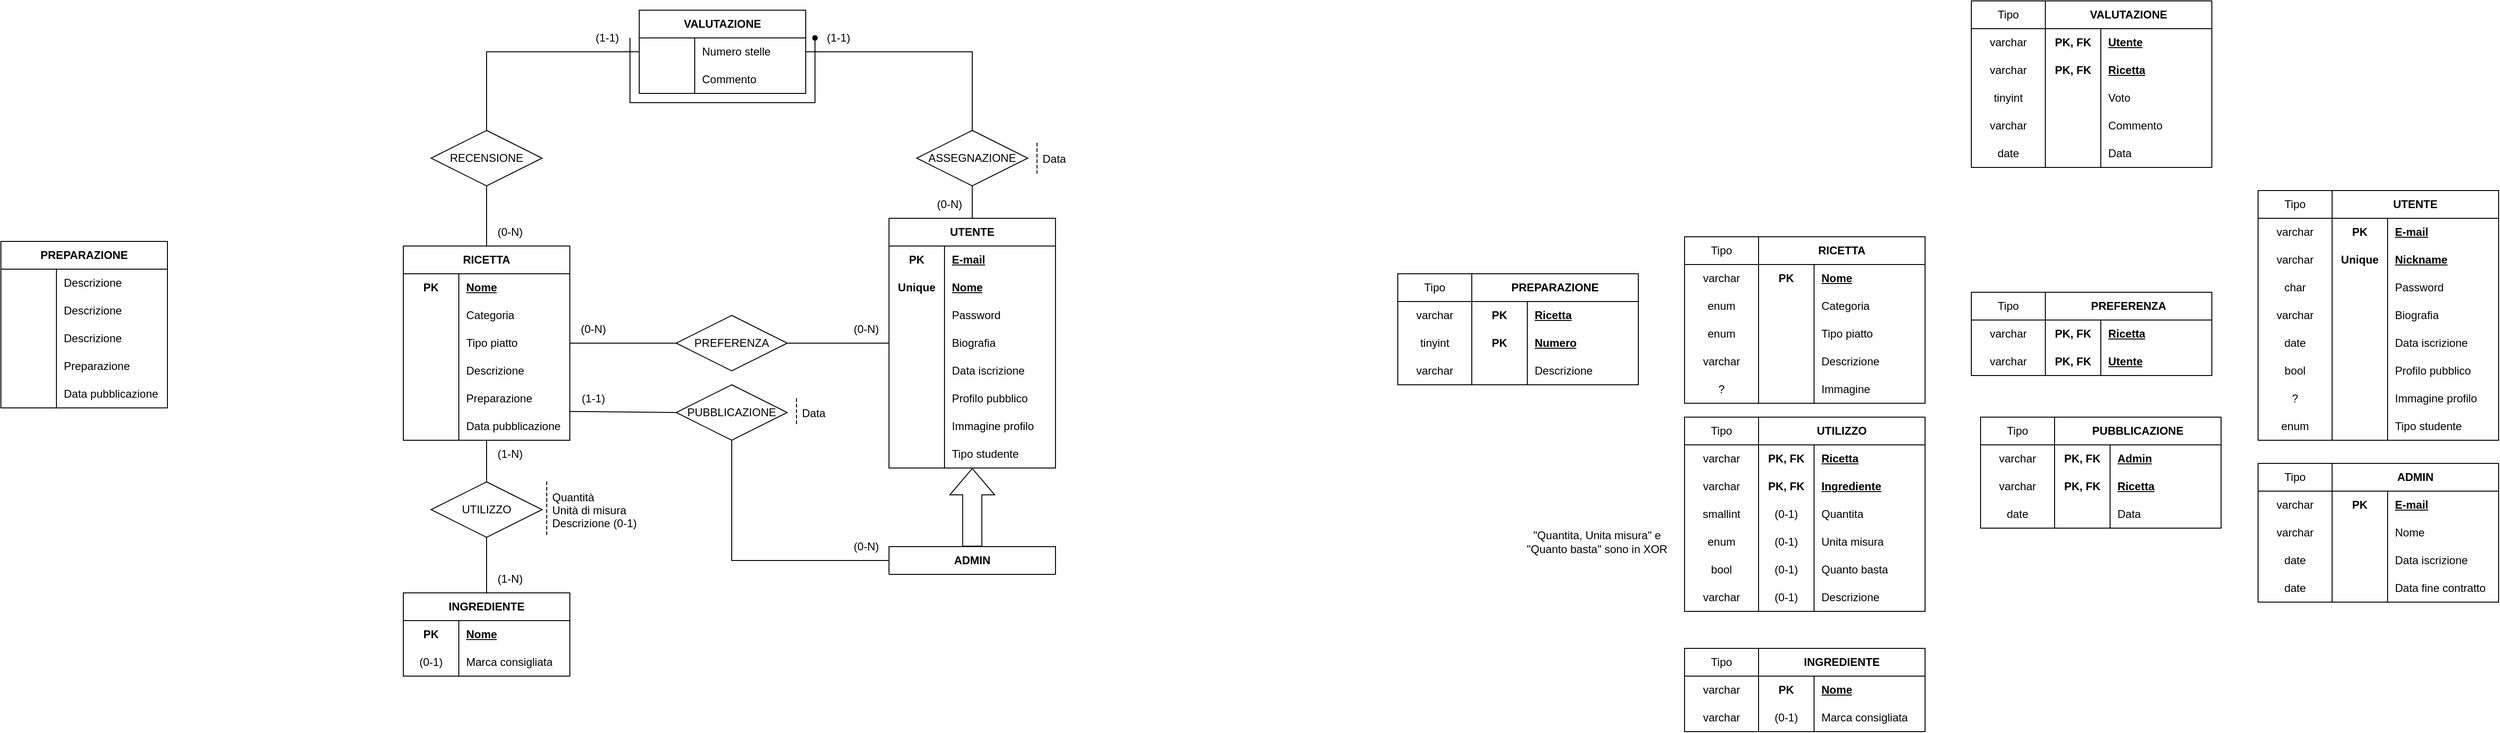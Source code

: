 <mxfile version="24.8.6" pages="2">
  <diagram id="R2lEEEUBdFMjLlhIrx00" name="Page-1">
    <mxGraphModel dx="2045" dy="1743" grid="1" gridSize="10" guides="1" tooltips="1" connect="1" arrows="1" fold="1" page="1" pageScale="1" pageWidth="850" pageHeight="1100" math="0" shadow="0" extFonts="Permanent Marker^https://fonts.googleapis.com/css?family=Permanent+Marker">
      <root>
        <mxCell id="0" />
        <mxCell id="1" parent="0" />
        <mxCell id="7NVTuidlBLsGJSVr-5_a-1" value="RICETTA" style="shape=table;startSize=30;container=1;collapsible=1;childLayout=tableLayout;fixedRows=1;rowLines=0;fontStyle=1;align=center;resizeLast=1;html=1;whiteSpace=wrap;" parent="1" vertex="1">
          <mxGeometry x="85" y="65" width="180" height="210" as="geometry">
            <mxRectangle x="85" y="65" width="90" height="30" as="alternateBounds" />
          </mxGeometry>
        </mxCell>
        <mxCell id="7NVTuidlBLsGJSVr-5_a-2" value="" style="shape=tableRow;horizontal=0;startSize=0;swimlaneHead=0;swimlaneBody=0;fillColor=none;collapsible=0;dropTarget=0;points=[[0,0.5],[1,0.5]];portConstraint=eastwest;top=0;left=0;right=0;bottom=0;html=1;" parent="7NVTuidlBLsGJSVr-5_a-1" vertex="1">
          <mxGeometry y="30" width="180" height="30" as="geometry" />
        </mxCell>
        <mxCell id="7NVTuidlBLsGJSVr-5_a-3" value="PK" style="shape=partialRectangle;connectable=0;fillColor=none;top=0;left=0;bottom=0;right=0;fontStyle=1;overflow=hidden;html=1;whiteSpace=wrap;" parent="7NVTuidlBLsGJSVr-5_a-2" vertex="1">
          <mxGeometry width="60" height="30" as="geometry">
            <mxRectangle width="60" height="30" as="alternateBounds" />
          </mxGeometry>
        </mxCell>
        <mxCell id="7NVTuidlBLsGJSVr-5_a-4" value="Nome" style="shape=partialRectangle;connectable=0;fillColor=none;top=0;left=0;bottom=0;right=0;align=left;spacingLeft=6;fontStyle=5;overflow=hidden;html=1;whiteSpace=wrap;" parent="7NVTuidlBLsGJSVr-5_a-2" vertex="1">
          <mxGeometry x="60" width="120" height="30" as="geometry">
            <mxRectangle width="120" height="30" as="alternateBounds" />
          </mxGeometry>
        </mxCell>
        <mxCell id="7NVTuidlBLsGJSVr-5_a-8" value="" style="shape=tableRow;horizontal=0;startSize=0;swimlaneHead=0;swimlaneBody=0;fillColor=none;collapsible=0;dropTarget=0;points=[[0,0.5],[1,0.5]];portConstraint=eastwest;top=0;left=0;right=0;bottom=0;html=1;" parent="7NVTuidlBLsGJSVr-5_a-1" vertex="1">
          <mxGeometry y="60" width="180" height="30" as="geometry" />
        </mxCell>
        <mxCell id="7NVTuidlBLsGJSVr-5_a-9" value="" style="shape=partialRectangle;connectable=0;fillColor=none;top=0;left=0;bottom=0;right=0;editable=1;overflow=hidden;html=1;whiteSpace=wrap;" parent="7NVTuidlBLsGJSVr-5_a-8" vertex="1">
          <mxGeometry width="60" height="30" as="geometry">
            <mxRectangle width="60" height="30" as="alternateBounds" />
          </mxGeometry>
        </mxCell>
        <mxCell id="7NVTuidlBLsGJSVr-5_a-10" value="Categoria" style="shape=partialRectangle;connectable=0;fillColor=none;top=0;left=0;bottom=0;right=0;align=left;spacingLeft=6;overflow=hidden;html=1;whiteSpace=wrap;" parent="7NVTuidlBLsGJSVr-5_a-8" vertex="1">
          <mxGeometry x="60" width="120" height="30" as="geometry">
            <mxRectangle width="120" height="30" as="alternateBounds" />
          </mxGeometry>
        </mxCell>
        <mxCell id="7NVTuidlBLsGJSVr-5_a-11" value="" style="shape=tableRow;horizontal=0;startSize=0;swimlaneHead=0;swimlaneBody=0;fillColor=none;collapsible=0;dropTarget=0;points=[[0,0.5],[1,0.5]];portConstraint=eastwest;top=0;left=0;right=0;bottom=0;html=1;" parent="7NVTuidlBLsGJSVr-5_a-1" vertex="1">
          <mxGeometry y="90" width="180" height="30" as="geometry" />
        </mxCell>
        <mxCell id="7NVTuidlBLsGJSVr-5_a-12" value="" style="shape=partialRectangle;connectable=0;fillColor=none;top=0;left=0;bottom=0;right=0;editable=1;overflow=hidden;html=1;whiteSpace=wrap;" parent="7NVTuidlBLsGJSVr-5_a-11" vertex="1">
          <mxGeometry width="60" height="30" as="geometry">
            <mxRectangle width="60" height="30" as="alternateBounds" />
          </mxGeometry>
        </mxCell>
        <mxCell id="7NVTuidlBLsGJSVr-5_a-13" value="Tipo piatto" style="shape=partialRectangle;connectable=0;fillColor=none;top=0;left=0;bottom=0;right=0;align=left;spacingLeft=6;overflow=hidden;html=1;whiteSpace=wrap;" parent="7NVTuidlBLsGJSVr-5_a-11" vertex="1">
          <mxGeometry x="60" width="120" height="30" as="geometry">
            <mxRectangle width="120" height="30" as="alternateBounds" />
          </mxGeometry>
        </mxCell>
        <mxCell id="7NVTuidlBLsGJSVr-5_a-17" value="" style="shape=tableRow;horizontal=0;startSize=0;swimlaneHead=0;swimlaneBody=0;fillColor=none;collapsible=0;dropTarget=0;points=[[0,0.5],[1,0.5]];portConstraint=eastwest;top=0;left=0;right=0;bottom=0;html=1;" parent="7NVTuidlBLsGJSVr-5_a-1" vertex="1">
          <mxGeometry y="120" width="180" height="30" as="geometry" />
        </mxCell>
        <mxCell id="7NVTuidlBLsGJSVr-5_a-18" value="" style="shape=partialRectangle;connectable=0;fillColor=none;top=0;left=0;bottom=0;right=0;editable=1;overflow=hidden;html=1;whiteSpace=wrap;" parent="7NVTuidlBLsGJSVr-5_a-17" vertex="1">
          <mxGeometry width="60" height="30" as="geometry">
            <mxRectangle width="60" height="30" as="alternateBounds" />
          </mxGeometry>
        </mxCell>
        <mxCell id="7NVTuidlBLsGJSVr-5_a-19" value="Descrizione" style="shape=partialRectangle;connectable=0;fillColor=none;top=0;left=0;bottom=0;right=0;align=left;spacingLeft=6;overflow=hidden;html=1;whiteSpace=wrap;" parent="7NVTuidlBLsGJSVr-5_a-17" vertex="1">
          <mxGeometry x="60" width="120" height="30" as="geometry">
            <mxRectangle width="120" height="30" as="alternateBounds" />
          </mxGeometry>
        </mxCell>
        <mxCell id="7NVTuidlBLsGJSVr-5_a-20" value="" style="shape=tableRow;horizontal=0;startSize=0;swimlaneHead=0;swimlaneBody=0;fillColor=none;collapsible=0;dropTarget=0;points=[[0,0.5],[1,0.5]];portConstraint=eastwest;top=0;left=0;right=0;bottom=0;html=1;" parent="7NVTuidlBLsGJSVr-5_a-1" vertex="1">
          <mxGeometry y="150" width="180" height="30" as="geometry" />
        </mxCell>
        <mxCell id="7NVTuidlBLsGJSVr-5_a-21" value="" style="shape=partialRectangle;connectable=0;fillColor=none;top=0;left=0;bottom=0;right=0;editable=1;overflow=hidden;html=1;whiteSpace=wrap;" parent="7NVTuidlBLsGJSVr-5_a-20" vertex="1">
          <mxGeometry width="60" height="30" as="geometry">
            <mxRectangle width="60" height="30" as="alternateBounds" />
          </mxGeometry>
        </mxCell>
        <mxCell id="7NVTuidlBLsGJSVr-5_a-22" value="Preparazione" style="shape=partialRectangle;connectable=0;fillColor=none;top=0;left=0;bottom=0;right=0;align=left;spacingLeft=6;overflow=hidden;html=1;whiteSpace=wrap;" parent="7NVTuidlBLsGJSVr-5_a-20" vertex="1">
          <mxGeometry x="60" width="120" height="30" as="geometry">
            <mxRectangle width="120" height="30" as="alternateBounds" />
          </mxGeometry>
        </mxCell>
        <mxCell id="7NVTuidlBLsGJSVr-5_a-387" value="" style="shape=tableRow;horizontal=0;startSize=0;swimlaneHead=0;swimlaneBody=0;fillColor=none;collapsible=0;dropTarget=0;points=[[0,0.5],[1,0.5]];portConstraint=eastwest;top=0;left=0;right=0;bottom=0;html=1;" parent="7NVTuidlBLsGJSVr-5_a-1" vertex="1">
          <mxGeometry y="180" width="180" height="30" as="geometry" />
        </mxCell>
        <mxCell id="7NVTuidlBLsGJSVr-5_a-388" value="" style="shape=partialRectangle;connectable=0;fillColor=none;top=0;left=0;bottom=0;right=0;editable=1;overflow=hidden;html=1;whiteSpace=wrap;" parent="7NVTuidlBLsGJSVr-5_a-387" vertex="1">
          <mxGeometry width="60" height="30" as="geometry">
            <mxRectangle width="60" height="30" as="alternateBounds" />
          </mxGeometry>
        </mxCell>
        <mxCell id="7NVTuidlBLsGJSVr-5_a-389" value="Data pubblicazione" style="shape=partialRectangle;connectable=0;fillColor=none;top=0;left=0;bottom=0;right=0;align=left;spacingLeft=6;overflow=hidden;html=1;whiteSpace=wrap;" parent="7NVTuidlBLsGJSVr-5_a-387" vertex="1">
          <mxGeometry x="60" width="120" height="30" as="geometry">
            <mxRectangle width="120" height="30" as="alternateBounds" />
          </mxGeometry>
        </mxCell>
        <mxCell id="7NVTuidlBLsGJSVr-5_a-55" value="INGREDIENTE" style="shape=table;startSize=30;container=1;collapsible=1;childLayout=tableLayout;fixedRows=1;rowLines=0;fontStyle=1;align=center;resizeLast=1;html=1;whiteSpace=wrap;" parent="1" vertex="1">
          <mxGeometry x="85" y="440" width="180" height="90" as="geometry">
            <mxRectangle x="115" y="440" width="120" height="30" as="alternateBounds" />
          </mxGeometry>
        </mxCell>
        <mxCell id="7NVTuidlBLsGJSVr-5_a-56" value="" style="shape=tableRow;horizontal=0;startSize=0;swimlaneHead=0;swimlaneBody=0;fillColor=none;collapsible=0;dropTarget=0;points=[[0,0.5],[1,0.5]];portConstraint=eastwest;top=0;left=0;right=0;bottom=0;html=1;" parent="7NVTuidlBLsGJSVr-5_a-55" vertex="1">
          <mxGeometry y="30" width="180" height="30" as="geometry" />
        </mxCell>
        <mxCell id="7NVTuidlBLsGJSVr-5_a-57" value="PK" style="shape=partialRectangle;connectable=0;fillColor=none;top=0;left=0;bottom=0;right=0;fontStyle=1;overflow=hidden;html=1;whiteSpace=wrap;" parent="7NVTuidlBLsGJSVr-5_a-56" vertex="1">
          <mxGeometry width="60" height="30" as="geometry">
            <mxRectangle width="60" height="30" as="alternateBounds" />
          </mxGeometry>
        </mxCell>
        <mxCell id="7NVTuidlBLsGJSVr-5_a-58" value="Nome" style="shape=partialRectangle;connectable=0;fillColor=none;top=0;left=0;bottom=0;right=0;align=left;spacingLeft=6;fontStyle=5;overflow=hidden;html=1;whiteSpace=wrap;" parent="7NVTuidlBLsGJSVr-5_a-56" vertex="1">
          <mxGeometry x="60" width="120" height="30" as="geometry">
            <mxRectangle width="120" height="30" as="alternateBounds" />
          </mxGeometry>
        </mxCell>
        <mxCell id="7NVTuidlBLsGJSVr-5_a-62" value="" style="shape=tableRow;horizontal=0;startSize=0;swimlaneHead=0;swimlaneBody=0;fillColor=none;collapsible=0;dropTarget=0;points=[[0,0.5],[1,0.5]];portConstraint=eastwest;top=0;left=0;right=0;bottom=0;html=1;" parent="7NVTuidlBLsGJSVr-5_a-55" vertex="1">
          <mxGeometry y="60" width="180" height="30" as="geometry" />
        </mxCell>
        <mxCell id="7NVTuidlBLsGJSVr-5_a-63" value="(&lt;span style=&quot;background-color: initial;&quot;&gt;0-1)&lt;/span&gt;" style="shape=partialRectangle;connectable=0;fillColor=none;top=0;left=0;bottom=0;right=0;editable=1;overflow=hidden;html=1;whiteSpace=wrap;" parent="7NVTuidlBLsGJSVr-5_a-62" vertex="1">
          <mxGeometry width="60" height="30" as="geometry">
            <mxRectangle width="60" height="30" as="alternateBounds" />
          </mxGeometry>
        </mxCell>
        <mxCell id="7NVTuidlBLsGJSVr-5_a-64" value="Marca consigliata" style="shape=partialRectangle;connectable=0;fillColor=none;top=0;left=0;bottom=0;right=0;align=left;spacingLeft=6;overflow=hidden;html=1;whiteSpace=wrap;" parent="7NVTuidlBLsGJSVr-5_a-62" vertex="1">
          <mxGeometry x="60" width="120" height="30" as="geometry">
            <mxRectangle width="120" height="30" as="alternateBounds" />
          </mxGeometry>
        </mxCell>
        <mxCell id="7NVTuidlBLsGJSVr-5_a-68" value="UTILIZZO" style="shape=rhombus;perimeter=rhombusPerimeter;whiteSpace=wrap;html=1;align=center;" parent="1" vertex="1">
          <mxGeometry x="115" y="320" width="120" height="60" as="geometry" />
        </mxCell>
        <mxCell id="7NVTuidlBLsGJSVr-5_a-69" value="" style="endArrow=none;html=1;rounded=0;entryX=0.5;entryY=0;entryDx=0;entryDy=0;exitX=0.5;exitY=1;exitDx=0;exitDy=0;" parent="1" source="7NVTuidlBLsGJSVr-5_a-1" target="7NVTuidlBLsGJSVr-5_a-68" edge="1">
          <mxGeometry relative="1" as="geometry">
            <mxPoint x="250" y="280" as="sourcePoint" />
            <mxPoint x="530" y="260" as="targetPoint" />
          </mxGeometry>
        </mxCell>
        <mxCell id="7NVTuidlBLsGJSVr-5_a-70" value="" style="endArrow=none;html=1;rounded=0;entryX=0.5;entryY=0;entryDx=0;entryDy=0;exitX=0.5;exitY=1;exitDx=0;exitDy=0;" parent="1" source="7NVTuidlBLsGJSVr-5_a-68" target="7NVTuidlBLsGJSVr-5_a-55" edge="1">
          <mxGeometry relative="1" as="geometry">
            <mxPoint x="370" y="260" as="sourcePoint" />
            <mxPoint x="530" y="260" as="targetPoint" />
          </mxGeometry>
        </mxCell>
        <mxCell id="7NVTuidlBLsGJSVr-5_a-74" value="Quantità&#xa;Unità di misura&#xa;Descrizione (0-1)" style="shape=partialRectangle;fillColor=none;align=left;verticalAlign=middle;strokeColor=none;spacingLeft=34;rotatable=0;points=[[0,0.5],[1,0.5]];portConstraint=eastwest;dropTarget=0;" parent="1" vertex="1">
          <mxGeometry x="210" y="320" width="90" height="60" as="geometry" />
        </mxCell>
        <mxCell id="7NVTuidlBLsGJSVr-5_a-75" value="" style="shape=partialRectangle;top=0;left=0;bottom=0;fillColor=none;stokeWidth=1;dashed=1;align=left;verticalAlign=middle;spacingLeft=4;spacingRight=4;overflow=hidden;rotatable=0;points=[];portConstraint=eastwest;part=1;" parent="7NVTuidlBLsGJSVr-5_a-74" vertex="1" connectable="0">
          <mxGeometry width="30" height="60" as="geometry" />
        </mxCell>
        <mxCell id="7NVTuidlBLsGJSVr-5_a-76" value="UTENTE" style="shape=table;startSize=30;container=1;collapsible=1;childLayout=tableLayout;fixedRows=1;rowLines=0;fontStyle=1;align=center;resizeLast=1;html=1;whiteSpace=wrap;" parent="1" vertex="1">
          <mxGeometry x="610" y="35" width="180" height="270" as="geometry">
            <mxRectangle x="610" y="35" width="90" height="30" as="alternateBounds" />
          </mxGeometry>
        </mxCell>
        <mxCell id="7NVTuidlBLsGJSVr-5_a-77" value="" style="shape=tableRow;horizontal=0;startSize=0;swimlaneHead=0;swimlaneBody=0;fillColor=none;collapsible=0;dropTarget=0;points=[[0,0.5],[1,0.5]];portConstraint=eastwest;top=0;left=0;right=0;bottom=0;html=1;" parent="7NVTuidlBLsGJSVr-5_a-76" vertex="1">
          <mxGeometry y="30" width="180" height="30" as="geometry" />
        </mxCell>
        <mxCell id="7NVTuidlBLsGJSVr-5_a-78" value="PK" style="shape=partialRectangle;connectable=0;fillColor=none;top=0;left=0;bottom=0;right=0;fontStyle=1;overflow=hidden;html=1;whiteSpace=wrap;" parent="7NVTuidlBLsGJSVr-5_a-77" vertex="1">
          <mxGeometry width="60" height="30" as="geometry">
            <mxRectangle width="60" height="30" as="alternateBounds" />
          </mxGeometry>
        </mxCell>
        <mxCell id="7NVTuidlBLsGJSVr-5_a-79" value="E-mail" style="shape=partialRectangle;connectable=0;fillColor=none;top=0;left=0;bottom=0;right=0;align=left;spacingLeft=6;fontStyle=5;overflow=hidden;html=1;whiteSpace=wrap;" parent="7NVTuidlBLsGJSVr-5_a-77" vertex="1">
          <mxGeometry x="60" width="120" height="30" as="geometry">
            <mxRectangle width="120" height="30" as="alternateBounds" />
          </mxGeometry>
        </mxCell>
        <mxCell id="7NVTuidlBLsGJSVr-5_a-89" value="" style="shape=tableRow;horizontal=0;startSize=0;swimlaneHead=0;swimlaneBody=0;fillColor=none;collapsible=0;dropTarget=0;points=[[0,0.5],[1,0.5]];portConstraint=eastwest;top=0;left=0;right=0;bottom=0;html=1;" parent="7NVTuidlBLsGJSVr-5_a-76" vertex="1">
          <mxGeometry y="60" width="180" height="30" as="geometry" />
        </mxCell>
        <mxCell id="7NVTuidlBLsGJSVr-5_a-90" value="Unique" style="shape=partialRectangle;connectable=0;fillColor=none;top=0;left=0;bottom=0;right=0;fontStyle=1;overflow=hidden;html=1;whiteSpace=wrap;" parent="7NVTuidlBLsGJSVr-5_a-89" vertex="1">
          <mxGeometry width="60" height="30" as="geometry">
            <mxRectangle width="60" height="30" as="alternateBounds" />
          </mxGeometry>
        </mxCell>
        <mxCell id="7NVTuidlBLsGJSVr-5_a-91" value="Nome" style="shape=partialRectangle;connectable=0;fillColor=none;top=0;left=0;bottom=0;right=0;align=left;spacingLeft=6;fontStyle=5;overflow=hidden;html=1;whiteSpace=wrap;" parent="7NVTuidlBLsGJSVr-5_a-89" vertex="1">
          <mxGeometry x="60" width="120" height="30" as="geometry">
            <mxRectangle width="120" height="30" as="alternateBounds" />
          </mxGeometry>
        </mxCell>
        <mxCell id="7NVTuidlBLsGJSVr-5_a-83" value="" style="shape=tableRow;horizontal=0;startSize=0;swimlaneHead=0;swimlaneBody=0;fillColor=none;collapsible=0;dropTarget=0;points=[[0,0.5],[1,0.5]];portConstraint=eastwest;top=0;left=0;right=0;bottom=0;html=1;" parent="7NVTuidlBLsGJSVr-5_a-76" vertex="1">
          <mxGeometry y="90" width="180" height="30" as="geometry" />
        </mxCell>
        <mxCell id="7NVTuidlBLsGJSVr-5_a-84" value="" style="shape=partialRectangle;connectable=0;fillColor=none;top=0;left=0;bottom=0;right=0;editable=1;overflow=hidden;html=1;whiteSpace=wrap;" parent="7NVTuidlBLsGJSVr-5_a-83" vertex="1">
          <mxGeometry width="60" height="30" as="geometry">
            <mxRectangle width="60" height="30" as="alternateBounds" />
          </mxGeometry>
        </mxCell>
        <mxCell id="7NVTuidlBLsGJSVr-5_a-85" value="Password" style="shape=partialRectangle;connectable=0;fillColor=none;top=0;left=0;bottom=0;right=0;align=left;spacingLeft=6;overflow=hidden;html=1;whiteSpace=wrap;" parent="7NVTuidlBLsGJSVr-5_a-83" vertex="1">
          <mxGeometry x="60" width="120" height="30" as="geometry">
            <mxRectangle width="120" height="30" as="alternateBounds" />
          </mxGeometry>
        </mxCell>
        <mxCell id="7NVTuidlBLsGJSVr-5_a-86" value="" style="shape=tableRow;horizontal=0;startSize=0;swimlaneHead=0;swimlaneBody=0;fillColor=none;collapsible=0;dropTarget=0;points=[[0,0.5],[1,0.5]];portConstraint=eastwest;top=0;left=0;right=0;bottom=0;html=1;" parent="7NVTuidlBLsGJSVr-5_a-76" vertex="1">
          <mxGeometry y="120" width="180" height="30" as="geometry" />
        </mxCell>
        <mxCell id="7NVTuidlBLsGJSVr-5_a-87" value="" style="shape=partialRectangle;connectable=0;fillColor=none;top=0;left=0;bottom=0;right=0;editable=1;overflow=hidden;html=1;whiteSpace=wrap;" parent="7NVTuidlBLsGJSVr-5_a-86" vertex="1">
          <mxGeometry width="60" height="30" as="geometry">
            <mxRectangle width="60" height="30" as="alternateBounds" />
          </mxGeometry>
        </mxCell>
        <mxCell id="7NVTuidlBLsGJSVr-5_a-88" value="Biografia" style="shape=partialRectangle;connectable=0;fillColor=none;top=0;left=0;bottom=0;right=0;align=left;spacingLeft=6;overflow=hidden;html=1;whiteSpace=wrap;" parent="7NVTuidlBLsGJSVr-5_a-86" vertex="1">
          <mxGeometry x="60" width="120" height="30" as="geometry">
            <mxRectangle width="120" height="30" as="alternateBounds" />
          </mxGeometry>
        </mxCell>
        <mxCell id="7NVTuidlBLsGJSVr-5_a-92" value="" style="shape=tableRow;horizontal=0;startSize=0;swimlaneHead=0;swimlaneBody=0;fillColor=none;collapsible=0;dropTarget=0;points=[[0,0.5],[1,0.5]];portConstraint=eastwest;top=0;left=0;right=0;bottom=0;html=1;" parent="7NVTuidlBLsGJSVr-5_a-76" vertex="1">
          <mxGeometry y="150" width="180" height="30" as="geometry" />
        </mxCell>
        <mxCell id="7NVTuidlBLsGJSVr-5_a-93" value="" style="shape=partialRectangle;connectable=0;fillColor=none;top=0;left=0;bottom=0;right=0;editable=1;overflow=hidden;html=1;whiteSpace=wrap;" parent="7NVTuidlBLsGJSVr-5_a-92" vertex="1">
          <mxGeometry width="60" height="30" as="geometry">
            <mxRectangle width="60" height="30" as="alternateBounds" />
          </mxGeometry>
        </mxCell>
        <mxCell id="7NVTuidlBLsGJSVr-5_a-94" value="Data iscrizione" style="shape=partialRectangle;connectable=0;fillColor=none;top=0;left=0;bottom=0;right=0;align=left;spacingLeft=6;overflow=hidden;html=1;whiteSpace=wrap;" parent="7NVTuidlBLsGJSVr-5_a-92" vertex="1">
          <mxGeometry x="60" width="120" height="30" as="geometry">
            <mxRectangle width="120" height="30" as="alternateBounds" />
          </mxGeometry>
        </mxCell>
        <mxCell id="7NVTuidlBLsGJSVr-5_a-95" value="" style="shape=tableRow;horizontal=0;startSize=0;swimlaneHead=0;swimlaneBody=0;fillColor=none;collapsible=0;dropTarget=0;points=[[0,0.5],[1,0.5]];portConstraint=eastwest;top=0;left=0;right=0;bottom=0;html=1;" parent="7NVTuidlBLsGJSVr-5_a-76" vertex="1">
          <mxGeometry y="180" width="180" height="30" as="geometry" />
        </mxCell>
        <mxCell id="7NVTuidlBLsGJSVr-5_a-96" value="" style="shape=partialRectangle;connectable=0;fillColor=none;top=0;left=0;bottom=0;right=0;editable=1;overflow=hidden;html=1;whiteSpace=wrap;" parent="7NVTuidlBLsGJSVr-5_a-95" vertex="1">
          <mxGeometry width="60" height="30" as="geometry">
            <mxRectangle width="60" height="30" as="alternateBounds" />
          </mxGeometry>
        </mxCell>
        <mxCell id="7NVTuidlBLsGJSVr-5_a-97" value="Profilo pubblico" style="shape=partialRectangle;connectable=0;fillColor=none;top=0;left=0;bottom=0;right=0;align=left;spacingLeft=6;overflow=hidden;html=1;whiteSpace=wrap;" parent="7NVTuidlBLsGJSVr-5_a-95" vertex="1">
          <mxGeometry x="60" width="120" height="30" as="geometry">
            <mxRectangle width="120" height="30" as="alternateBounds" />
          </mxGeometry>
        </mxCell>
        <mxCell id="7NVTuidlBLsGJSVr-5_a-137" value="" style="shape=tableRow;horizontal=0;startSize=0;swimlaneHead=0;swimlaneBody=0;fillColor=none;collapsible=0;dropTarget=0;points=[[0,0.5],[1,0.5]];portConstraint=eastwest;top=0;left=0;right=0;bottom=0;html=1;" parent="7NVTuidlBLsGJSVr-5_a-76" vertex="1">
          <mxGeometry y="210" width="180" height="30" as="geometry" />
        </mxCell>
        <mxCell id="7NVTuidlBLsGJSVr-5_a-138" value="" style="shape=partialRectangle;connectable=0;fillColor=none;top=0;left=0;bottom=0;right=0;editable=1;overflow=hidden;html=1;whiteSpace=wrap;" parent="7NVTuidlBLsGJSVr-5_a-137" vertex="1">
          <mxGeometry width="60" height="30" as="geometry">
            <mxRectangle width="60" height="30" as="alternateBounds" />
          </mxGeometry>
        </mxCell>
        <mxCell id="7NVTuidlBLsGJSVr-5_a-139" value="Immagine profilo" style="shape=partialRectangle;connectable=0;fillColor=none;top=0;left=0;bottom=0;right=0;align=left;spacingLeft=6;overflow=hidden;html=1;whiteSpace=wrap;" parent="7NVTuidlBLsGJSVr-5_a-137" vertex="1">
          <mxGeometry x="60" width="120" height="30" as="geometry">
            <mxRectangle width="120" height="30" as="alternateBounds" />
          </mxGeometry>
        </mxCell>
        <mxCell id="U4_Q9TD6yX0o1hJ-3WyF-1" value="" style="shape=tableRow;horizontal=0;startSize=0;swimlaneHead=0;swimlaneBody=0;fillColor=none;collapsible=0;dropTarget=0;points=[[0,0.5],[1,0.5]];portConstraint=eastwest;top=0;left=0;right=0;bottom=0;html=1;" parent="7NVTuidlBLsGJSVr-5_a-76" vertex="1">
          <mxGeometry y="240" width="180" height="30" as="geometry" />
        </mxCell>
        <mxCell id="U4_Q9TD6yX0o1hJ-3WyF-2" value="" style="shape=partialRectangle;connectable=0;fillColor=none;top=0;left=0;bottom=0;right=0;editable=1;overflow=hidden;html=1;whiteSpace=wrap;" parent="U4_Q9TD6yX0o1hJ-3WyF-1" vertex="1">
          <mxGeometry width="60" height="30" as="geometry">
            <mxRectangle width="60" height="30" as="alternateBounds" />
          </mxGeometry>
        </mxCell>
        <mxCell id="U4_Q9TD6yX0o1hJ-3WyF-3" value="Tipo studente" style="shape=partialRectangle;connectable=0;fillColor=none;top=0;left=0;bottom=0;right=0;align=left;spacingLeft=6;overflow=hidden;html=1;whiteSpace=wrap;" parent="U4_Q9TD6yX0o1hJ-3WyF-1" vertex="1">
          <mxGeometry x="60" width="120" height="30" as="geometry">
            <mxRectangle width="120" height="30" as="alternateBounds" />
          </mxGeometry>
        </mxCell>
        <mxCell id="7NVTuidlBLsGJSVr-5_a-98" value="(1-N)" style="text;html=1;align=center;verticalAlign=middle;resizable=0;points=[];autosize=1;strokeColor=none;fillColor=none;" parent="1" vertex="1">
          <mxGeometry x="175" y="275" width="50" height="30" as="geometry" />
        </mxCell>
        <mxCell id="7NVTuidlBLsGJSVr-5_a-99" value="(1-N&lt;span style=&quot;background-color: initial;&quot;&gt;)&lt;/span&gt;" style="text;html=1;align=center;verticalAlign=middle;resizable=0;points=[];autosize=1;strokeColor=none;fillColor=none;" parent="1" vertex="1">
          <mxGeometry x="175" y="410" width="50" height="30" as="geometry" />
        </mxCell>
        <mxCell id="7NVTuidlBLsGJSVr-5_a-100" value="PREFERENZA" style="shape=rhombus;perimeter=rhombusPerimeter;whiteSpace=wrap;html=1;align=center;" parent="1" vertex="1">
          <mxGeometry x="380" y="140" width="120" height="60" as="geometry" />
        </mxCell>
        <mxCell id="7NVTuidlBLsGJSVr-5_a-101" value="" style="endArrow=none;html=1;rounded=0;exitX=1;exitY=0.5;exitDx=0;exitDy=0;entryX=0;entryY=0.5;entryDx=0;entryDy=0;" parent="1" source="7NVTuidlBLsGJSVr-5_a-1" target="7NVTuidlBLsGJSVr-5_a-100" edge="1">
          <mxGeometry relative="1" as="geometry">
            <mxPoint x="490" y="270" as="sourcePoint" />
            <mxPoint x="650" y="270" as="targetPoint" />
          </mxGeometry>
        </mxCell>
        <mxCell id="7NVTuidlBLsGJSVr-5_a-102" value="" style="endArrow=none;html=1;rounded=0;exitX=1;exitY=0.5;exitDx=0;exitDy=0;entryX=0;entryY=0.5;entryDx=0;entryDy=0;" parent="1" source="7NVTuidlBLsGJSVr-5_a-100" target="7NVTuidlBLsGJSVr-5_a-76" edge="1">
          <mxGeometry relative="1" as="geometry">
            <mxPoint x="490" y="270" as="sourcePoint" />
            <mxPoint x="550" y="70" as="targetPoint" />
          </mxGeometry>
        </mxCell>
        <mxCell id="7NVTuidlBLsGJSVr-5_a-103" value="(0-N)" style="text;html=1;align=center;verticalAlign=middle;resizable=0;points=[];autosize=1;strokeColor=none;fillColor=none;" parent="1" vertex="1">
          <mxGeometry x="265" y="140" width="50" height="30" as="geometry" />
        </mxCell>
        <mxCell id="7NVTuidlBLsGJSVr-5_a-104" value="(0-N)" style="text;html=1;align=center;verticalAlign=middle;resizable=0;points=[];autosize=1;strokeColor=none;fillColor=none;" parent="1" vertex="1">
          <mxGeometry x="560" y="140" width="50" height="30" as="geometry" />
        </mxCell>
        <mxCell id="7NVTuidlBLsGJSVr-5_a-105" value="VALUTAZIONE" style="shape=table;startSize=30;container=1;collapsible=1;childLayout=tableLayout;fixedRows=1;rowLines=0;fontStyle=1;align=center;resizeLast=1;html=1;whiteSpace=wrap;" parent="1" vertex="1">
          <mxGeometry x="340" y="-190" width="180" height="90" as="geometry">
            <mxRectangle x="340" y="-240" width="120" height="30" as="alternateBounds" />
          </mxGeometry>
        </mxCell>
        <mxCell id="7NVTuidlBLsGJSVr-5_a-112" value="" style="shape=tableRow;horizontal=0;startSize=0;swimlaneHead=0;swimlaneBody=0;fillColor=none;collapsible=0;dropTarget=0;points=[[0,0.5],[1,0.5]];portConstraint=eastwest;top=0;left=0;right=0;bottom=0;html=1;" parent="7NVTuidlBLsGJSVr-5_a-105" vertex="1">
          <mxGeometry y="30" width="180" height="30" as="geometry" />
        </mxCell>
        <mxCell id="7NVTuidlBLsGJSVr-5_a-113" value="" style="shape=partialRectangle;connectable=0;fillColor=none;top=0;left=0;bottom=0;right=0;editable=1;overflow=hidden;html=1;whiteSpace=wrap;" parent="7NVTuidlBLsGJSVr-5_a-112" vertex="1">
          <mxGeometry width="60" height="30" as="geometry">
            <mxRectangle width="60" height="30" as="alternateBounds" />
          </mxGeometry>
        </mxCell>
        <mxCell id="7NVTuidlBLsGJSVr-5_a-114" value="Numero stelle" style="shape=partialRectangle;connectable=0;fillColor=none;top=0;left=0;bottom=0;right=0;align=left;spacingLeft=6;overflow=hidden;html=1;whiteSpace=wrap;" parent="7NVTuidlBLsGJSVr-5_a-112" vertex="1">
          <mxGeometry x="60" width="120" height="30" as="geometry">
            <mxRectangle width="120" height="30" as="alternateBounds" />
          </mxGeometry>
        </mxCell>
        <mxCell id="7NVTuidlBLsGJSVr-5_a-115" value="" style="shape=tableRow;horizontal=0;startSize=0;swimlaneHead=0;swimlaneBody=0;fillColor=none;collapsible=0;dropTarget=0;points=[[0,0.5],[1,0.5]];portConstraint=eastwest;top=0;left=0;right=0;bottom=0;html=1;" parent="7NVTuidlBLsGJSVr-5_a-105" vertex="1">
          <mxGeometry y="60" width="180" height="30" as="geometry" />
        </mxCell>
        <mxCell id="7NVTuidlBLsGJSVr-5_a-116" value="" style="shape=partialRectangle;connectable=0;fillColor=none;top=0;left=0;bottom=0;right=0;editable=1;overflow=hidden;html=1;whiteSpace=wrap;" parent="7NVTuidlBLsGJSVr-5_a-115" vertex="1">
          <mxGeometry width="60" height="30" as="geometry">
            <mxRectangle width="60" height="30" as="alternateBounds" />
          </mxGeometry>
        </mxCell>
        <mxCell id="7NVTuidlBLsGJSVr-5_a-117" value="Commento" style="shape=partialRectangle;connectable=0;fillColor=none;top=0;left=0;bottom=0;right=0;align=left;spacingLeft=6;overflow=hidden;html=1;whiteSpace=wrap;" parent="7NVTuidlBLsGJSVr-5_a-115" vertex="1">
          <mxGeometry x="60" width="120" height="30" as="geometry">
            <mxRectangle width="120" height="30" as="alternateBounds" />
          </mxGeometry>
        </mxCell>
        <mxCell id="7NVTuidlBLsGJSVr-5_a-118" value="ASSEGNAZIONE" style="shape=rhombus;perimeter=rhombusPerimeter;whiteSpace=wrap;html=1;align=center;" parent="1" vertex="1">
          <mxGeometry x="640" y="-60" width="120" height="60" as="geometry" />
        </mxCell>
        <mxCell id="7NVTuidlBLsGJSVr-5_a-119" value="RECENSIONE" style="shape=rhombus;perimeter=rhombusPerimeter;whiteSpace=wrap;html=1;align=center;" parent="1" vertex="1">
          <mxGeometry x="115" y="-60" width="120" height="60" as="geometry" />
        </mxCell>
        <mxCell id="7NVTuidlBLsGJSVr-5_a-124" value="" style="endArrow=none;html=1;rounded=0;exitX=0.5;exitY=0;exitDx=0;exitDy=0;entryX=0.5;entryY=1;entryDx=0;entryDy=0;" parent="1" source="7NVTuidlBLsGJSVr-5_a-1" target="7NVTuidlBLsGJSVr-5_a-119" edge="1">
          <mxGeometry relative="1" as="geometry">
            <mxPoint x="235" y="30" as="sourcePoint" />
            <mxPoint x="395" y="30" as="targetPoint" />
          </mxGeometry>
        </mxCell>
        <mxCell id="7NVTuidlBLsGJSVr-5_a-125" value="" style="endArrow=none;html=1;rounded=0;exitX=0.5;exitY=0;exitDx=0;exitDy=0;entryX=0;entryY=0.5;entryDx=0;entryDy=0;" parent="1" source="7NVTuidlBLsGJSVr-5_a-119" target="7NVTuidlBLsGJSVr-5_a-105" edge="1">
          <mxGeometry relative="1" as="geometry">
            <mxPoint x="150" y="-150" as="sourcePoint" />
            <mxPoint x="310" y="-150" as="targetPoint" />
            <Array as="points">
              <mxPoint x="175" y="-145" />
            </Array>
          </mxGeometry>
        </mxCell>
        <mxCell id="7NVTuidlBLsGJSVr-5_a-126" value="" style="endArrow=none;html=1;rounded=0;entryX=0.5;entryY=0;entryDx=0;entryDy=0;exitX=1;exitY=0.5;exitDx=0;exitDy=0;" parent="1" source="7NVTuidlBLsGJSVr-5_a-105" target="7NVTuidlBLsGJSVr-5_a-118" edge="1">
          <mxGeometry relative="1" as="geometry">
            <mxPoint x="520" y="30" as="sourcePoint" />
            <mxPoint x="680" y="30" as="targetPoint" />
            <Array as="points">
              <mxPoint x="700" y="-145" />
            </Array>
          </mxGeometry>
        </mxCell>
        <mxCell id="7NVTuidlBLsGJSVr-5_a-127" value="" style="endArrow=none;html=1;rounded=0;entryX=0.5;entryY=1;entryDx=0;entryDy=0;exitX=0.5;exitY=0;exitDx=0;exitDy=0;" parent="1" source="7NVTuidlBLsGJSVr-5_a-76" target="7NVTuidlBLsGJSVr-5_a-118" edge="1">
          <mxGeometry relative="1" as="geometry">
            <mxPoint x="520" y="30" as="sourcePoint" />
            <mxPoint x="680" y="30" as="targetPoint" />
          </mxGeometry>
        </mxCell>
        <mxCell id="7NVTuidlBLsGJSVr-5_a-128" value="(0-N)" style="text;html=1;align=center;verticalAlign=middle;resizable=0;points=[];autosize=1;strokeColor=none;fillColor=none;" parent="1" vertex="1">
          <mxGeometry x="175" y="35" width="50" height="30" as="geometry" />
        </mxCell>
        <mxCell id="7NVTuidlBLsGJSVr-5_a-129" value="(0-N)" style="text;html=1;align=center;verticalAlign=middle;resizable=0;points=[];autosize=1;strokeColor=none;fillColor=none;" parent="1" vertex="1">
          <mxGeometry x="650" y="5" width="50" height="30" as="geometry" />
        </mxCell>
        <mxCell id="7NVTuidlBLsGJSVr-5_a-130" value="(1-1)" style="text;html=1;align=center;verticalAlign=middle;resizable=0;points=[];autosize=1;strokeColor=none;fillColor=none;" parent="1" vertex="1">
          <mxGeometry x="530" y="-175" width="50" height="30" as="geometry" />
        </mxCell>
        <mxCell id="7NVTuidlBLsGJSVr-5_a-131" value="(1-1)" style="text;html=1;align=center;verticalAlign=middle;resizable=0;points=[];autosize=1;strokeColor=none;fillColor=none;" parent="1" vertex="1">
          <mxGeometry x="280" y="-175" width="50" height="30" as="geometry" />
        </mxCell>
        <mxCell id="7NVTuidlBLsGJSVr-5_a-133" value="" style="endArrow=none;html=1;rounded=0;" parent="1" target="7NVTuidlBLsGJSVr-5_a-134" edge="1">
          <mxGeometry relative="1" as="geometry">
            <mxPoint x="330" y="-160" as="sourcePoint" />
            <mxPoint x="530" y="-160" as="targetPoint" />
            <Array as="points">
              <mxPoint x="330" y="-90" />
              <mxPoint x="530" y="-90" />
            </Array>
          </mxGeometry>
        </mxCell>
        <mxCell id="7NVTuidlBLsGJSVr-5_a-134" value="" style="shape=waypoint;sketch=0;fillStyle=solid;size=6;pointerEvents=1;points=[];fillColor=none;resizable=0;rotatable=0;perimeter=centerPerimeter;snapToPoint=1;" parent="1" vertex="1">
          <mxGeometry x="520" y="-170" width="20" height="20" as="geometry" />
        </mxCell>
        <mxCell id="7NVTuidlBLsGJSVr-5_a-135" value="Data" style="shape=partialRectangle;fillColor=none;align=left;verticalAlign=middle;strokeColor=none;spacingLeft=34;rotatable=0;points=[[0,0.5],[1,0.5]];portConstraint=eastwest;dropTarget=0;" parent="1" vertex="1">
          <mxGeometry x="740" y="-46.25" width="90" height="32.5" as="geometry" />
        </mxCell>
        <mxCell id="7NVTuidlBLsGJSVr-5_a-136" value="" style="shape=partialRectangle;top=0;left=0;bottom=0;fillColor=none;stokeWidth=1;dashed=1;align=left;verticalAlign=middle;spacingLeft=4;spacingRight=4;overflow=hidden;rotatable=0;points=[];portConstraint=eastwest;part=1;" parent="7NVTuidlBLsGJSVr-5_a-135" vertex="1" connectable="0">
          <mxGeometry width="30" height="32.5" as="geometry" />
        </mxCell>
        <mxCell id="7NVTuidlBLsGJSVr-5_a-296" value="RICETTA" style="shape=table;startSize=30;container=1;collapsible=1;childLayout=tableLayout;fixedRows=1;rowLines=0;fontStyle=1;align=center;resizeLast=1;html=1;whiteSpace=wrap;" parent="1" vertex="1">
          <mxGeometry x="1550" y="55" width="180" height="180" as="geometry">
            <mxRectangle x="1080" y="80" width="90" height="30" as="alternateBounds" />
          </mxGeometry>
        </mxCell>
        <mxCell id="7NVTuidlBLsGJSVr-5_a-297" value="" style="shape=tableRow;horizontal=0;startSize=0;swimlaneHead=0;swimlaneBody=0;fillColor=none;collapsible=0;dropTarget=0;points=[[0,0.5],[1,0.5]];portConstraint=eastwest;top=0;left=0;right=0;bottom=0;html=1;" parent="7NVTuidlBLsGJSVr-5_a-296" vertex="1">
          <mxGeometry y="30" width="180" height="30" as="geometry" />
        </mxCell>
        <mxCell id="7NVTuidlBLsGJSVr-5_a-298" value="PK" style="shape=partialRectangle;connectable=0;fillColor=none;top=0;left=0;bottom=0;right=0;fontStyle=1;overflow=hidden;html=1;whiteSpace=wrap;" parent="7NVTuidlBLsGJSVr-5_a-297" vertex="1">
          <mxGeometry width="60" height="30" as="geometry">
            <mxRectangle width="60" height="30" as="alternateBounds" />
          </mxGeometry>
        </mxCell>
        <mxCell id="7NVTuidlBLsGJSVr-5_a-299" value="Nome" style="shape=partialRectangle;connectable=0;fillColor=none;top=0;left=0;bottom=0;right=0;align=left;spacingLeft=6;fontStyle=5;overflow=hidden;html=1;whiteSpace=wrap;" parent="7NVTuidlBLsGJSVr-5_a-297" vertex="1">
          <mxGeometry x="60" width="120" height="30" as="geometry">
            <mxRectangle width="120" height="30" as="alternateBounds" />
          </mxGeometry>
        </mxCell>
        <mxCell id="7NVTuidlBLsGJSVr-5_a-300" value="" style="shape=tableRow;horizontal=0;startSize=0;swimlaneHead=0;swimlaneBody=0;fillColor=none;collapsible=0;dropTarget=0;points=[[0,0.5],[1,0.5]];portConstraint=eastwest;top=0;left=0;right=0;bottom=0;html=1;" parent="7NVTuidlBLsGJSVr-5_a-296" vertex="1">
          <mxGeometry y="60" width="180" height="30" as="geometry" />
        </mxCell>
        <mxCell id="7NVTuidlBLsGJSVr-5_a-301" value="" style="shape=partialRectangle;connectable=0;fillColor=none;top=0;left=0;bottom=0;right=0;editable=1;overflow=hidden;html=1;whiteSpace=wrap;" parent="7NVTuidlBLsGJSVr-5_a-300" vertex="1">
          <mxGeometry width="60" height="30" as="geometry">
            <mxRectangle width="60" height="30" as="alternateBounds" />
          </mxGeometry>
        </mxCell>
        <mxCell id="7NVTuidlBLsGJSVr-5_a-302" value="Categoria" style="shape=partialRectangle;connectable=0;fillColor=none;top=0;left=0;bottom=0;right=0;align=left;spacingLeft=6;overflow=hidden;html=1;whiteSpace=wrap;" parent="7NVTuidlBLsGJSVr-5_a-300" vertex="1">
          <mxGeometry x="60" width="120" height="30" as="geometry">
            <mxRectangle width="120" height="30" as="alternateBounds" />
          </mxGeometry>
        </mxCell>
        <mxCell id="7NVTuidlBLsGJSVr-5_a-303" value="" style="shape=tableRow;horizontal=0;startSize=0;swimlaneHead=0;swimlaneBody=0;fillColor=none;collapsible=0;dropTarget=0;points=[[0,0.5],[1,0.5]];portConstraint=eastwest;top=0;left=0;right=0;bottom=0;html=1;" parent="7NVTuidlBLsGJSVr-5_a-296" vertex="1">
          <mxGeometry y="90" width="180" height="30" as="geometry" />
        </mxCell>
        <mxCell id="7NVTuidlBLsGJSVr-5_a-304" value="" style="shape=partialRectangle;connectable=0;fillColor=none;top=0;left=0;bottom=0;right=0;editable=1;overflow=hidden;html=1;whiteSpace=wrap;" parent="7NVTuidlBLsGJSVr-5_a-303" vertex="1">
          <mxGeometry width="60" height="30" as="geometry">
            <mxRectangle width="60" height="30" as="alternateBounds" />
          </mxGeometry>
        </mxCell>
        <mxCell id="7NVTuidlBLsGJSVr-5_a-305" value="Tipo piatto" style="shape=partialRectangle;connectable=0;fillColor=none;top=0;left=0;bottom=0;right=0;align=left;spacingLeft=6;overflow=hidden;html=1;whiteSpace=wrap;" parent="7NVTuidlBLsGJSVr-5_a-303" vertex="1">
          <mxGeometry x="60" width="120" height="30" as="geometry">
            <mxRectangle width="120" height="30" as="alternateBounds" />
          </mxGeometry>
        </mxCell>
        <mxCell id="7NVTuidlBLsGJSVr-5_a-306" value="" style="shape=tableRow;horizontal=0;startSize=0;swimlaneHead=0;swimlaneBody=0;fillColor=none;collapsible=0;dropTarget=0;points=[[0,0.5],[1,0.5]];portConstraint=eastwest;top=0;left=0;right=0;bottom=0;html=1;" parent="7NVTuidlBLsGJSVr-5_a-296" vertex="1">
          <mxGeometry y="120" width="180" height="30" as="geometry" />
        </mxCell>
        <mxCell id="7NVTuidlBLsGJSVr-5_a-307" value="" style="shape=partialRectangle;connectable=0;fillColor=none;top=0;left=0;bottom=0;right=0;editable=1;overflow=hidden;html=1;whiteSpace=wrap;" parent="7NVTuidlBLsGJSVr-5_a-306" vertex="1">
          <mxGeometry width="60" height="30" as="geometry">
            <mxRectangle width="60" height="30" as="alternateBounds" />
          </mxGeometry>
        </mxCell>
        <mxCell id="7NVTuidlBLsGJSVr-5_a-308" value="Descrizione" style="shape=partialRectangle;connectable=0;fillColor=none;top=0;left=0;bottom=0;right=0;align=left;spacingLeft=6;overflow=hidden;html=1;whiteSpace=wrap;" parent="7NVTuidlBLsGJSVr-5_a-306" vertex="1">
          <mxGeometry x="60" width="120" height="30" as="geometry">
            <mxRectangle width="120" height="30" as="alternateBounds" />
          </mxGeometry>
        </mxCell>
        <mxCell id="7Y6Z9pe30OdS-wOw6_St-1" value="" style="shape=tableRow;horizontal=0;startSize=0;swimlaneHead=0;swimlaneBody=0;fillColor=none;collapsible=0;dropTarget=0;points=[[0,0.5],[1,0.5]];portConstraint=eastwest;top=0;left=0;right=0;bottom=0;html=1;" vertex="1" parent="7NVTuidlBLsGJSVr-5_a-296">
          <mxGeometry y="150" width="180" height="30" as="geometry" />
        </mxCell>
        <mxCell id="7Y6Z9pe30OdS-wOw6_St-2" value="" style="shape=partialRectangle;connectable=0;fillColor=none;top=0;left=0;bottom=0;right=0;editable=1;overflow=hidden;html=1;whiteSpace=wrap;" vertex="1" parent="7Y6Z9pe30OdS-wOw6_St-1">
          <mxGeometry width="60" height="30" as="geometry">
            <mxRectangle width="60" height="30" as="alternateBounds" />
          </mxGeometry>
        </mxCell>
        <mxCell id="7Y6Z9pe30OdS-wOw6_St-3" value="Immagine" style="shape=partialRectangle;connectable=0;fillColor=none;top=0;left=0;bottom=0;right=0;align=left;spacingLeft=6;overflow=hidden;html=1;whiteSpace=wrap;" vertex="1" parent="7Y6Z9pe30OdS-wOw6_St-1">
          <mxGeometry x="60" width="120" height="30" as="geometry">
            <mxRectangle width="120" height="30" as="alternateBounds" />
          </mxGeometry>
        </mxCell>
        <mxCell id="7NVTuidlBLsGJSVr-5_a-312" value="INGREDIENTE" style="shape=table;startSize=30;container=1;collapsible=1;childLayout=tableLayout;fixedRows=1;rowLines=0;fontStyle=1;align=center;resizeLast=1;html=1;whiteSpace=wrap;" parent="1" vertex="1">
          <mxGeometry x="1550" y="500" width="180" height="90" as="geometry">
            <mxRectangle x="1070" y="670" width="120" height="30" as="alternateBounds" />
          </mxGeometry>
        </mxCell>
        <mxCell id="7NVTuidlBLsGJSVr-5_a-313" value="" style="shape=tableRow;horizontal=0;startSize=0;swimlaneHead=0;swimlaneBody=0;fillColor=none;collapsible=0;dropTarget=0;points=[[0,0.5],[1,0.5]];portConstraint=eastwest;top=0;left=0;right=0;bottom=0;html=1;" parent="7NVTuidlBLsGJSVr-5_a-312" vertex="1">
          <mxGeometry y="30" width="180" height="30" as="geometry" />
        </mxCell>
        <mxCell id="7NVTuidlBLsGJSVr-5_a-314" value="PK" style="shape=partialRectangle;connectable=0;fillColor=none;top=0;left=0;bottom=0;right=0;fontStyle=1;overflow=hidden;html=1;whiteSpace=wrap;" parent="7NVTuidlBLsGJSVr-5_a-313" vertex="1">
          <mxGeometry width="60" height="30" as="geometry">
            <mxRectangle width="60" height="30" as="alternateBounds" />
          </mxGeometry>
        </mxCell>
        <mxCell id="7NVTuidlBLsGJSVr-5_a-315" value="Nome" style="shape=partialRectangle;connectable=0;fillColor=none;top=0;left=0;bottom=0;right=0;align=left;spacingLeft=6;fontStyle=5;overflow=hidden;html=1;whiteSpace=wrap;" parent="7NVTuidlBLsGJSVr-5_a-313" vertex="1">
          <mxGeometry x="60" width="120" height="30" as="geometry">
            <mxRectangle width="120" height="30" as="alternateBounds" />
          </mxGeometry>
        </mxCell>
        <mxCell id="7NVTuidlBLsGJSVr-5_a-316" value="" style="shape=tableRow;horizontal=0;startSize=0;swimlaneHead=0;swimlaneBody=0;fillColor=none;collapsible=0;dropTarget=0;points=[[0,0.5],[1,0.5]];portConstraint=eastwest;top=0;left=0;right=0;bottom=0;html=1;" parent="7NVTuidlBLsGJSVr-5_a-312" vertex="1">
          <mxGeometry y="60" width="180" height="30" as="geometry" />
        </mxCell>
        <mxCell id="7NVTuidlBLsGJSVr-5_a-317" value="(&lt;span style=&quot;background-color: initial;&quot;&gt;0-1)&lt;/span&gt;" style="shape=partialRectangle;connectable=0;fillColor=none;top=0;left=0;bottom=0;right=0;editable=1;overflow=hidden;html=1;whiteSpace=wrap;" parent="7NVTuidlBLsGJSVr-5_a-316" vertex="1">
          <mxGeometry width="60" height="30" as="geometry">
            <mxRectangle width="60" height="30" as="alternateBounds" />
          </mxGeometry>
        </mxCell>
        <mxCell id="7NVTuidlBLsGJSVr-5_a-318" value="Marca consigliata" style="shape=partialRectangle;connectable=0;fillColor=none;top=0;left=0;bottom=0;right=0;align=left;spacingLeft=6;overflow=hidden;html=1;whiteSpace=wrap;" parent="7NVTuidlBLsGJSVr-5_a-316" vertex="1">
          <mxGeometry x="60" width="120" height="30" as="geometry">
            <mxRectangle width="120" height="30" as="alternateBounds" />
          </mxGeometry>
        </mxCell>
        <mxCell id="7NVTuidlBLsGJSVr-5_a-324" value="UTENTE" style="shape=table;startSize=30;container=1;collapsible=1;childLayout=tableLayout;fixedRows=1;rowLines=0;fontStyle=1;align=center;resizeLast=1;html=1;whiteSpace=wrap;" parent="1" vertex="1">
          <mxGeometry x="2170" y="5" width="180" height="270" as="geometry">
            <mxRectangle x="610" y="65" width="90" height="30" as="alternateBounds" />
          </mxGeometry>
        </mxCell>
        <mxCell id="7NVTuidlBLsGJSVr-5_a-325" value="" style="shape=tableRow;horizontal=0;startSize=0;swimlaneHead=0;swimlaneBody=0;fillColor=none;collapsible=0;dropTarget=0;points=[[0,0.5],[1,0.5]];portConstraint=eastwest;top=0;left=0;right=0;bottom=0;html=1;" parent="7NVTuidlBLsGJSVr-5_a-324" vertex="1">
          <mxGeometry y="30" width="180" height="30" as="geometry" />
        </mxCell>
        <mxCell id="7NVTuidlBLsGJSVr-5_a-326" value="PK" style="shape=partialRectangle;connectable=0;fillColor=none;top=0;left=0;bottom=0;right=0;fontStyle=1;overflow=hidden;html=1;whiteSpace=wrap;" parent="7NVTuidlBLsGJSVr-5_a-325" vertex="1">
          <mxGeometry width="60" height="30" as="geometry">
            <mxRectangle width="60" height="30" as="alternateBounds" />
          </mxGeometry>
        </mxCell>
        <mxCell id="7NVTuidlBLsGJSVr-5_a-327" value="E-mail" style="shape=partialRectangle;connectable=0;fillColor=none;top=0;left=0;bottom=0;right=0;align=left;spacingLeft=6;fontStyle=5;overflow=hidden;html=1;whiteSpace=wrap;" parent="7NVTuidlBLsGJSVr-5_a-325" vertex="1">
          <mxGeometry x="60" width="120" height="30" as="geometry">
            <mxRectangle width="120" height="30" as="alternateBounds" />
          </mxGeometry>
        </mxCell>
        <mxCell id="7NVTuidlBLsGJSVr-5_a-328" value="" style="shape=tableRow;horizontal=0;startSize=0;swimlaneHead=0;swimlaneBody=0;fillColor=none;collapsible=0;dropTarget=0;points=[[0,0.5],[1,0.5]];portConstraint=eastwest;top=0;left=0;right=0;bottom=0;html=1;" parent="7NVTuidlBLsGJSVr-5_a-324" vertex="1">
          <mxGeometry y="60" width="180" height="30" as="geometry" />
        </mxCell>
        <mxCell id="7NVTuidlBLsGJSVr-5_a-329" value="Unique" style="shape=partialRectangle;connectable=0;fillColor=none;top=0;left=0;bottom=0;right=0;fontStyle=1;overflow=hidden;html=1;whiteSpace=wrap;" parent="7NVTuidlBLsGJSVr-5_a-328" vertex="1">
          <mxGeometry width="60" height="30" as="geometry">
            <mxRectangle width="60" height="30" as="alternateBounds" />
          </mxGeometry>
        </mxCell>
        <mxCell id="7NVTuidlBLsGJSVr-5_a-330" value="Nickname" style="shape=partialRectangle;connectable=0;fillColor=none;top=0;left=0;bottom=0;right=0;align=left;spacingLeft=6;fontStyle=5;overflow=hidden;html=1;whiteSpace=wrap;" parent="7NVTuidlBLsGJSVr-5_a-328" vertex="1">
          <mxGeometry x="60" width="120" height="30" as="geometry">
            <mxRectangle width="120" height="30" as="alternateBounds" />
          </mxGeometry>
        </mxCell>
        <mxCell id="7NVTuidlBLsGJSVr-5_a-331" value="" style="shape=tableRow;horizontal=0;startSize=0;swimlaneHead=0;swimlaneBody=0;fillColor=none;collapsible=0;dropTarget=0;points=[[0,0.5],[1,0.5]];portConstraint=eastwest;top=0;left=0;right=0;bottom=0;html=1;" parent="7NVTuidlBLsGJSVr-5_a-324" vertex="1">
          <mxGeometry y="90" width="180" height="30" as="geometry" />
        </mxCell>
        <mxCell id="7NVTuidlBLsGJSVr-5_a-332" value="" style="shape=partialRectangle;connectable=0;fillColor=none;top=0;left=0;bottom=0;right=0;editable=1;overflow=hidden;html=1;whiteSpace=wrap;" parent="7NVTuidlBLsGJSVr-5_a-331" vertex="1">
          <mxGeometry width="60" height="30" as="geometry">
            <mxRectangle width="60" height="30" as="alternateBounds" />
          </mxGeometry>
        </mxCell>
        <mxCell id="7NVTuidlBLsGJSVr-5_a-333" value="Password" style="shape=partialRectangle;connectable=0;fillColor=none;top=0;left=0;bottom=0;right=0;align=left;spacingLeft=6;overflow=hidden;html=1;whiteSpace=wrap;" parent="7NVTuidlBLsGJSVr-5_a-331" vertex="1">
          <mxGeometry x="60" width="120" height="30" as="geometry">
            <mxRectangle width="120" height="30" as="alternateBounds" />
          </mxGeometry>
        </mxCell>
        <mxCell id="7NVTuidlBLsGJSVr-5_a-334" value="" style="shape=tableRow;horizontal=0;startSize=0;swimlaneHead=0;swimlaneBody=0;fillColor=none;collapsible=0;dropTarget=0;points=[[0,0.5],[1,0.5]];portConstraint=eastwest;top=0;left=0;right=0;bottom=0;html=1;" parent="7NVTuidlBLsGJSVr-5_a-324" vertex="1">
          <mxGeometry y="120" width="180" height="30" as="geometry" />
        </mxCell>
        <mxCell id="7NVTuidlBLsGJSVr-5_a-335" value="" style="shape=partialRectangle;connectable=0;fillColor=none;top=0;left=0;bottom=0;right=0;editable=1;overflow=hidden;html=1;whiteSpace=wrap;" parent="7NVTuidlBLsGJSVr-5_a-334" vertex="1">
          <mxGeometry width="60" height="30" as="geometry">
            <mxRectangle width="60" height="30" as="alternateBounds" />
          </mxGeometry>
        </mxCell>
        <mxCell id="7NVTuidlBLsGJSVr-5_a-336" value="Biografia" style="shape=partialRectangle;connectable=0;fillColor=none;top=0;left=0;bottom=0;right=0;align=left;spacingLeft=6;overflow=hidden;html=1;whiteSpace=wrap;" parent="7NVTuidlBLsGJSVr-5_a-334" vertex="1">
          <mxGeometry x="60" width="120" height="30" as="geometry">
            <mxRectangle width="120" height="30" as="alternateBounds" />
          </mxGeometry>
        </mxCell>
        <mxCell id="7NVTuidlBLsGJSVr-5_a-337" value="" style="shape=tableRow;horizontal=0;startSize=0;swimlaneHead=0;swimlaneBody=0;fillColor=none;collapsible=0;dropTarget=0;points=[[0,0.5],[1,0.5]];portConstraint=eastwest;top=0;left=0;right=0;bottom=0;html=1;" parent="7NVTuidlBLsGJSVr-5_a-324" vertex="1">
          <mxGeometry y="150" width="180" height="30" as="geometry" />
        </mxCell>
        <mxCell id="7NVTuidlBLsGJSVr-5_a-338" value="" style="shape=partialRectangle;connectable=0;fillColor=none;top=0;left=0;bottom=0;right=0;editable=1;overflow=hidden;html=1;whiteSpace=wrap;" parent="7NVTuidlBLsGJSVr-5_a-337" vertex="1">
          <mxGeometry width="60" height="30" as="geometry">
            <mxRectangle width="60" height="30" as="alternateBounds" />
          </mxGeometry>
        </mxCell>
        <mxCell id="7NVTuidlBLsGJSVr-5_a-339" value="Data iscrizione" style="shape=partialRectangle;connectable=0;fillColor=none;top=0;left=0;bottom=0;right=0;align=left;spacingLeft=6;overflow=hidden;html=1;whiteSpace=wrap;" parent="7NVTuidlBLsGJSVr-5_a-337" vertex="1">
          <mxGeometry x="60" width="120" height="30" as="geometry">
            <mxRectangle width="120" height="30" as="alternateBounds" />
          </mxGeometry>
        </mxCell>
        <mxCell id="7NVTuidlBLsGJSVr-5_a-340" value="" style="shape=tableRow;horizontal=0;startSize=0;swimlaneHead=0;swimlaneBody=0;fillColor=none;collapsible=0;dropTarget=0;points=[[0,0.5],[1,0.5]];portConstraint=eastwest;top=0;left=0;right=0;bottom=0;html=1;" parent="7NVTuidlBLsGJSVr-5_a-324" vertex="1">
          <mxGeometry y="180" width="180" height="30" as="geometry" />
        </mxCell>
        <mxCell id="7NVTuidlBLsGJSVr-5_a-341" value="" style="shape=partialRectangle;connectable=0;fillColor=none;top=0;left=0;bottom=0;right=0;editable=1;overflow=hidden;html=1;whiteSpace=wrap;" parent="7NVTuidlBLsGJSVr-5_a-340" vertex="1">
          <mxGeometry width="60" height="30" as="geometry">
            <mxRectangle width="60" height="30" as="alternateBounds" />
          </mxGeometry>
        </mxCell>
        <mxCell id="7NVTuidlBLsGJSVr-5_a-342" value="Profilo pubblico" style="shape=partialRectangle;connectable=0;fillColor=none;top=0;left=0;bottom=0;right=0;align=left;spacingLeft=6;overflow=hidden;html=1;whiteSpace=wrap;" parent="7NVTuidlBLsGJSVr-5_a-340" vertex="1">
          <mxGeometry x="60" width="120" height="30" as="geometry">
            <mxRectangle width="120" height="30" as="alternateBounds" />
          </mxGeometry>
        </mxCell>
        <mxCell id="7NVTuidlBLsGJSVr-5_a-343" value="" style="shape=tableRow;horizontal=0;startSize=0;swimlaneHead=0;swimlaneBody=0;fillColor=none;collapsible=0;dropTarget=0;points=[[0,0.5],[1,0.5]];portConstraint=eastwest;top=0;left=0;right=0;bottom=0;html=1;" parent="7NVTuidlBLsGJSVr-5_a-324" vertex="1">
          <mxGeometry y="210" width="180" height="30" as="geometry" />
        </mxCell>
        <mxCell id="7NVTuidlBLsGJSVr-5_a-344" value="" style="shape=partialRectangle;connectable=0;fillColor=none;top=0;left=0;bottom=0;right=0;editable=1;overflow=hidden;html=1;whiteSpace=wrap;" parent="7NVTuidlBLsGJSVr-5_a-343" vertex="1">
          <mxGeometry width="60" height="30" as="geometry">
            <mxRectangle width="60" height="30" as="alternateBounds" />
          </mxGeometry>
        </mxCell>
        <mxCell id="7NVTuidlBLsGJSVr-5_a-345" value="Immagine profilo" style="shape=partialRectangle;connectable=0;fillColor=none;top=0;left=0;bottom=0;right=0;align=left;spacingLeft=6;overflow=hidden;html=1;whiteSpace=wrap;" parent="7NVTuidlBLsGJSVr-5_a-343" vertex="1">
          <mxGeometry x="60" width="120" height="30" as="geometry">
            <mxRectangle width="120" height="30" as="alternateBounds" />
          </mxGeometry>
        </mxCell>
        <mxCell id="U4_Q9TD6yX0o1hJ-3WyF-4" value="" style="shape=tableRow;horizontal=0;startSize=0;swimlaneHead=0;swimlaneBody=0;fillColor=none;collapsible=0;dropTarget=0;points=[[0,0.5],[1,0.5]];portConstraint=eastwest;top=0;left=0;right=0;bottom=0;html=1;" parent="7NVTuidlBLsGJSVr-5_a-324" vertex="1">
          <mxGeometry y="240" width="180" height="30" as="geometry" />
        </mxCell>
        <mxCell id="U4_Q9TD6yX0o1hJ-3WyF-5" value="" style="shape=partialRectangle;connectable=0;fillColor=none;top=0;left=0;bottom=0;right=0;editable=1;overflow=hidden;html=1;whiteSpace=wrap;" parent="U4_Q9TD6yX0o1hJ-3WyF-4" vertex="1">
          <mxGeometry width="60" height="30" as="geometry">
            <mxRectangle width="60" height="30" as="alternateBounds" />
          </mxGeometry>
        </mxCell>
        <mxCell id="U4_Q9TD6yX0o1hJ-3WyF-6" value="Tipo studente" style="shape=partialRectangle;connectable=0;fillColor=none;top=0;left=0;bottom=0;right=0;align=left;spacingLeft=6;overflow=hidden;html=1;whiteSpace=wrap;" parent="U4_Q9TD6yX0o1hJ-3WyF-4" vertex="1">
          <mxGeometry x="60" width="120" height="30" as="geometry">
            <mxRectangle width="120" height="30" as="alternateBounds" />
          </mxGeometry>
        </mxCell>
        <mxCell id="7NVTuidlBLsGJSVr-5_a-353" value="VALUTAZIONE" style="shape=table;startSize=30;container=1;collapsible=1;childLayout=tableLayout;fixedRows=1;rowLines=0;fontStyle=1;align=center;resizeLast=1;html=1;whiteSpace=wrap;" parent="1" vertex="1">
          <mxGeometry x="1860" y="-200" width="180" height="180" as="geometry">
            <mxRectangle x="340" y="-240" width="120" height="30" as="alternateBounds" />
          </mxGeometry>
        </mxCell>
        <mxCell id="7NVTuidlBLsGJSVr-5_a-354" value="" style="shape=tableRow;horizontal=0;startSize=0;swimlaneHead=0;swimlaneBody=0;fillColor=none;collapsible=0;dropTarget=0;points=[[0,0.5],[1,0.5]];portConstraint=eastwest;top=0;left=0;right=0;bottom=0;html=1;" parent="7NVTuidlBLsGJSVr-5_a-353" vertex="1">
          <mxGeometry y="30" width="180" height="30" as="geometry" />
        </mxCell>
        <mxCell id="7NVTuidlBLsGJSVr-5_a-355" value="&lt;b&gt;PK, FK&lt;/b&gt;" style="shape=partialRectangle;connectable=0;fillColor=none;top=0;left=0;bottom=0;right=0;editable=1;overflow=hidden;html=1;whiteSpace=wrap;" parent="7NVTuidlBLsGJSVr-5_a-354" vertex="1">
          <mxGeometry width="60" height="30" as="geometry">
            <mxRectangle width="60" height="30" as="alternateBounds" />
          </mxGeometry>
        </mxCell>
        <mxCell id="7NVTuidlBLsGJSVr-5_a-356" value="&lt;u&gt;&lt;b&gt;Utente&lt;/b&gt;&lt;/u&gt;" style="shape=partialRectangle;connectable=0;fillColor=none;top=0;left=0;bottom=0;right=0;align=left;spacingLeft=6;overflow=hidden;html=1;whiteSpace=wrap;" parent="7NVTuidlBLsGJSVr-5_a-354" vertex="1">
          <mxGeometry x="60" width="120" height="30" as="geometry">
            <mxRectangle width="120" height="30" as="alternateBounds" />
          </mxGeometry>
        </mxCell>
        <mxCell id="7NVTuidlBLsGJSVr-5_a-357" value="" style="shape=tableRow;horizontal=0;startSize=0;swimlaneHead=0;swimlaneBody=0;fillColor=none;collapsible=0;dropTarget=0;points=[[0,0.5],[1,0.5]];portConstraint=eastwest;top=0;left=0;right=0;bottom=0;html=1;" parent="7NVTuidlBLsGJSVr-5_a-353" vertex="1">
          <mxGeometry y="60" width="180" height="30" as="geometry" />
        </mxCell>
        <mxCell id="7NVTuidlBLsGJSVr-5_a-358" value="&lt;b&gt;PK, FK&lt;/b&gt;" style="shape=partialRectangle;connectable=0;fillColor=none;top=0;left=0;bottom=0;right=0;editable=1;overflow=hidden;html=1;whiteSpace=wrap;" parent="7NVTuidlBLsGJSVr-5_a-357" vertex="1">
          <mxGeometry width="60" height="30" as="geometry">
            <mxRectangle width="60" height="30" as="alternateBounds" />
          </mxGeometry>
        </mxCell>
        <mxCell id="7NVTuidlBLsGJSVr-5_a-359" value="&lt;u&gt;&lt;b&gt;Ricetta&lt;/b&gt;&lt;/u&gt;" style="shape=partialRectangle;connectable=0;fillColor=none;top=0;left=0;bottom=0;right=0;align=left;spacingLeft=6;overflow=hidden;html=1;whiteSpace=wrap;" parent="7NVTuidlBLsGJSVr-5_a-357" vertex="1">
          <mxGeometry x="60" width="120" height="30" as="geometry">
            <mxRectangle width="120" height="30" as="alternateBounds" />
          </mxGeometry>
        </mxCell>
        <mxCell id="7NVTuidlBLsGJSVr-5_a-427" value="" style="shape=tableRow;horizontal=0;startSize=0;swimlaneHead=0;swimlaneBody=0;fillColor=none;collapsible=0;dropTarget=0;points=[[0,0.5],[1,0.5]];portConstraint=eastwest;top=0;left=0;right=0;bottom=0;html=1;" parent="7NVTuidlBLsGJSVr-5_a-353" vertex="1">
          <mxGeometry y="90" width="180" height="30" as="geometry" />
        </mxCell>
        <mxCell id="7NVTuidlBLsGJSVr-5_a-428" value="" style="shape=partialRectangle;connectable=0;fillColor=none;top=0;left=0;bottom=0;right=0;editable=1;overflow=hidden;html=1;whiteSpace=wrap;" parent="7NVTuidlBLsGJSVr-5_a-427" vertex="1">
          <mxGeometry width="60" height="30" as="geometry">
            <mxRectangle width="60" height="30" as="alternateBounds" />
          </mxGeometry>
        </mxCell>
        <mxCell id="7NVTuidlBLsGJSVr-5_a-429" value="Voto" style="shape=partialRectangle;connectable=0;fillColor=none;top=0;left=0;bottom=0;right=0;align=left;spacingLeft=6;overflow=hidden;html=1;whiteSpace=wrap;" parent="7NVTuidlBLsGJSVr-5_a-427" vertex="1">
          <mxGeometry x="60" width="120" height="30" as="geometry">
            <mxRectangle width="120" height="30" as="alternateBounds" />
          </mxGeometry>
        </mxCell>
        <mxCell id="7NVTuidlBLsGJSVr-5_a-430" value="" style="shape=tableRow;horizontal=0;startSize=0;swimlaneHead=0;swimlaneBody=0;fillColor=none;collapsible=0;dropTarget=0;points=[[0,0.5],[1,0.5]];portConstraint=eastwest;top=0;left=0;right=0;bottom=0;html=1;" parent="7NVTuidlBLsGJSVr-5_a-353" vertex="1">
          <mxGeometry y="120" width="180" height="30" as="geometry" />
        </mxCell>
        <mxCell id="7NVTuidlBLsGJSVr-5_a-431" value="" style="shape=partialRectangle;connectable=0;fillColor=none;top=0;left=0;bottom=0;right=0;editable=1;overflow=hidden;html=1;whiteSpace=wrap;" parent="7NVTuidlBLsGJSVr-5_a-430" vertex="1">
          <mxGeometry width="60" height="30" as="geometry">
            <mxRectangle width="60" height="30" as="alternateBounds" />
          </mxGeometry>
        </mxCell>
        <mxCell id="7NVTuidlBLsGJSVr-5_a-432" value="Commento" style="shape=partialRectangle;connectable=0;fillColor=none;top=0;left=0;bottom=0;right=0;align=left;spacingLeft=6;overflow=hidden;html=1;whiteSpace=wrap;" parent="7NVTuidlBLsGJSVr-5_a-430" vertex="1">
          <mxGeometry x="60" width="120" height="30" as="geometry">
            <mxRectangle width="120" height="30" as="alternateBounds" />
          </mxGeometry>
        </mxCell>
        <mxCell id="7NVTuidlBLsGJSVr-5_a-433" value="" style="shape=tableRow;horizontal=0;startSize=0;swimlaneHead=0;swimlaneBody=0;fillColor=none;collapsible=0;dropTarget=0;points=[[0,0.5],[1,0.5]];portConstraint=eastwest;top=0;left=0;right=0;bottom=0;html=1;" parent="7NVTuidlBLsGJSVr-5_a-353" vertex="1">
          <mxGeometry y="150" width="180" height="30" as="geometry" />
        </mxCell>
        <mxCell id="7NVTuidlBLsGJSVr-5_a-434" value="" style="shape=partialRectangle;connectable=0;fillColor=none;top=0;left=0;bottom=0;right=0;editable=1;overflow=hidden;html=1;whiteSpace=wrap;" parent="7NVTuidlBLsGJSVr-5_a-433" vertex="1">
          <mxGeometry width="60" height="30" as="geometry">
            <mxRectangle width="60" height="30" as="alternateBounds" />
          </mxGeometry>
        </mxCell>
        <mxCell id="7NVTuidlBLsGJSVr-5_a-435" value="Data" style="shape=partialRectangle;connectable=0;fillColor=none;top=0;left=0;bottom=0;right=0;align=left;spacingLeft=6;overflow=hidden;html=1;whiteSpace=wrap;" parent="7NVTuidlBLsGJSVr-5_a-433" vertex="1">
          <mxGeometry x="60" width="120" height="30" as="geometry">
            <mxRectangle width="120" height="30" as="alternateBounds" />
          </mxGeometry>
        </mxCell>
        <mxCell id="7NVTuidlBLsGJSVr-5_a-374" value="UTILIZZO" style="shape=table;startSize=30;container=1;collapsible=1;childLayout=tableLayout;fixedRows=1;rowLines=0;fontStyle=1;align=center;resizeLast=1;html=1;whiteSpace=wrap;" parent="1" vertex="1">
          <mxGeometry x="1550" y="250" width="180" height="210" as="geometry">
            <mxRectangle x="1110" y="440" width="90" height="30" as="alternateBounds" />
          </mxGeometry>
        </mxCell>
        <mxCell id="7NVTuidlBLsGJSVr-5_a-375" value="" style="shape=tableRow;horizontal=0;startSize=0;swimlaneHead=0;swimlaneBody=0;fillColor=none;collapsible=0;dropTarget=0;points=[[0,0.5],[1,0.5]];portConstraint=eastwest;top=0;left=0;right=0;bottom=0;html=1;" parent="7NVTuidlBLsGJSVr-5_a-374" vertex="1">
          <mxGeometry y="30" width="180" height="30" as="geometry" />
        </mxCell>
        <mxCell id="7NVTuidlBLsGJSVr-5_a-376" value="PK, FK" style="shape=partialRectangle;connectable=0;fillColor=none;top=0;left=0;bottom=0;right=0;fontStyle=1;overflow=hidden;html=1;whiteSpace=wrap;" parent="7NVTuidlBLsGJSVr-5_a-375" vertex="1">
          <mxGeometry width="60" height="30" as="geometry">
            <mxRectangle width="60" height="30" as="alternateBounds" />
          </mxGeometry>
        </mxCell>
        <mxCell id="7NVTuidlBLsGJSVr-5_a-377" value="Ricetta" style="shape=partialRectangle;connectable=0;fillColor=none;top=0;left=0;bottom=0;right=0;align=left;spacingLeft=6;fontStyle=5;overflow=hidden;html=1;whiteSpace=wrap;" parent="7NVTuidlBLsGJSVr-5_a-375" vertex="1">
          <mxGeometry x="60" width="120" height="30" as="geometry">
            <mxRectangle width="120" height="30" as="alternateBounds" />
          </mxGeometry>
        </mxCell>
        <mxCell id="7NVTuidlBLsGJSVr-5_a-390" value="" style="shape=tableRow;horizontal=0;startSize=0;swimlaneHead=0;swimlaneBody=0;fillColor=none;collapsible=0;dropTarget=0;points=[[0,0.5],[1,0.5]];portConstraint=eastwest;top=0;left=0;right=0;bottom=0;html=1;" parent="7NVTuidlBLsGJSVr-5_a-374" vertex="1">
          <mxGeometry y="60" width="180" height="30" as="geometry" />
        </mxCell>
        <mxCell id="7NVTuidlBLsGJSVr-5_a-391" value="PK, FK" style="shape=partialRectangle;connectable=0;fillColor=none;top=0;left=0;bottom=0;right=0;fontStyle=1;overflow=hidden;html=1;whiteSpace=wrap;" parent="7NVTuidlBLsGJSVr-5_a-390" vertex="1">
          <mxGeometry width="60" height="30" as="geometry">
            <mxRectangle width="60" height="30" as="alternateBounds" />
          </mxGeometry>
        </mxCell>
        <mxCell id="7NVTuidlBLsGJSVr-5_a-392" value="Ingrediente" style="shape=partialRectangle;connectable=0;fillColor=none;top=0;left=0;bottom=0;right=0;align=left;spacingLeft=6;fontStyle=5;overflow=hidden;html=1;whiteSpace=wrap;" parent="7NVTuidlBLsGJSVr-5_a-390" vertex="1">
          <mxGeometry x="60" width="120" height="30" as="geometry">
            <mxRectangle width="120" height="30" as="alternateBounds" />
          </mxGeometry>
        </mxCell>
        <mxCell id="7NVTuidlBLsGJSVr-5_a-381" value="" style="shape=tableRow;horizontal=0;startSize=0;swimlaneHead=0;swimlaneBody=0;fillColor=none;collapsible=0;dropTarget=0;points=[[0,0.5],[1,0.5]];portConstraint=eastwest;top=0;left=0;right=0;bottom=0;html=1;" parent="7NVTuidlBLsGJSVr-5_a-374" vertex="1">
          <mxGeometry y="90" width="180" height="30" as="geometry" />
        </mxCell>
        <mxCell id="7NVTuidlBLsGJSVr-5_a-382" value="(0-1)" style="shape=partialRectangle;connectable=0;fillColor=none;top=0;left=0;bottom=0;right=0;editable=1;overflow=hidden;html=1;whiteSpace=wrap;" parent="7NVTuidlBLsGJSVr-5_a-381" vertex="1">
          <mxGeometry width="60" height="30" as="geometry">
            <mxRectangle width="60" height="30" as="alternateBounds" />
          </mxGeometry>
        </mxCell>
        <mxCell id="7NVTuidlBLsGJSVr-5_a-383" value="Quantita" style="shape=partialRectangle;connectable=0;fillColor=none;top=0;left=0;bottom=0;right=0;align=left;spacingLeft=6;overflow=hidden;html=1;whiteSpace=wrap;" parent="7NVTuidlBLsGJSVr-5_a-381" vertex="1">
          <mxGeometry x="60" width="120" height="30" as="geometry">
            <mxRectangle width="120" height="30" as="alternateBounds" />
          </mxGeometry>
        </mxCell>
        <mxCell id="tTFFt-xg128_BVdjebeL-1" value="" style="shape=tableRow;horizontal=0;startSize=0;swimlaneHead=0;swimlaneBody=0;fillColor=none;collapsible=0;dropTarget=0;points=[[0,0.5],[1,0.5]];portConstraint=eastwest;top=0;left=0;right=0;bottom=0;html=1;" parent="7NVTuidlBLsGJSVr-5_a-374" vertex="1">
          <mxGeometry y="120" width="180" height="30" as="geometry" />
        </mxCell>
        <mxCell id="tTFFt-xg128_BVdjebeL-2" value="(0-1)" style="shape=partialRectangle;connectable=0;fillColor=none;top=0;left=0;bottom=0;right=0;editable=1;overflow=hidden;html=1;whiteSpace=wrap;" parent="tTFFt-xg128_BVdjebeL-1" vertex="1">
          <mxGeometry width="60" height="30" as="geometry">
            <mxRectangle width="60" height="30" as="alternateBounds" />
          </mxGeometry>
        </mxCell>
        <mxCell id="tTFFt-xg128_BVdjebeL-3" value="Unita misura" style="shape=partialRectangle;connectable=0;fillColor=none;top=0;left=0;bottom=0;right=0;align=left;spacingLeft=6;overflow=hidden;html=1;whiteSpace=wrap;" parent="tTFFt-xg128_BVdjebeL-1" vertex="1">
          <mxGeometry x="60" width="120" height="30" as="geometry">
            <mxRectangle width="120" height="30" as="alternateBounds" />
          </mxGeometry>
        </mxCell>
        <mxCell id="7Y6Z9pe30OdS-wOw6_St-5" value="" style="shape=tableRow;horizontal=0;startSize=0;swimlaneHead=0;swimlaneBody=0;fillColor=none;collapsible=0;dropTarget=0;points=[[0,0.5],[1,0.5]];portConstraint=eastwest;top=0;left=0;right=0;bottom=0;html=1;" vertex="1" parent="7NVTuidlBLsGJSVr-5_a-374">
          <mxGeometry y="150" width="180" height="30" as="geometry" />
        </mxCell>
        <mxCell id="7Y6Z9pe30OdS-wOw6_St-6" value="(0-1)" style="shape=partialRectangle;connectable=0;fillColor=none;top=0;left=0;bottom=0;right=0;editable=1;overflow=hidden;html=1;whiteSpace=wrap;" vertex="1" parent="7Y6Z9pe30OdS-wOw6_St-5">
          <mxGeometry width="60" height="30" as="geometry">
            <mxRectangle width="60" height="30" as="alternateBounds" />
          </mxGeometry>
        </mxCell>
        <mxCell id="7Y6Z9pe30OdS-wOw6_St-7" value="Quanto basta" style="shape=partialRectangle;connectable=0;fillColor=none;top=0;left=0;bottom=0;right=0;align=left;spacingLeft=6;overflow=hidden;html=1;whiteSpace=wrap;" vertex="1" parent="7Y6Z9pe30OdS-wOw6_St-5">
          <mxGeometry x="60" width="120" height="30" as="geometry">
            <mxRectangle width="120" height="30" as="alternateBounds" />
          </mxGeometry>
        </mxCell>
        <mxCell id="7NVTuidlBLsGJSVr-5_a-384" value="" style="shape=tableRow;horizontal=0;startSize=0;swimlaneHead=0;swimlaneBody=0;fillColor=none;collapsible=0;dropTarget=0;points=[[0,0.5],[1,0.5]];portConstraint=eastwest;top=0;left=0;right=0;bottom=0;html=1;" parent="7NVTuidlBLsGJSVr-5_a-374" vertex="1">
          <mxGeometry y="180" width="180" height="30" as="geometry" />
        </mxCell>
        <mxCell id="7NVTuidlBLsGJSVr-5_a-385" value="(0-1)" style="shape=partialRectangle;connectable=0;fillColor=none;top=0;left=0;bottom=0;right=0;editable=1;overflow=hidden;html=1;whiteSpace=wrap;" parent="7NVTuidlBLsGJSVr-5_a-384" vertex="1">
          <mxGeometry width="60" height="30" as="geometry">
            <mxRectangle width="60" height="30" as="alternateBounds" />
          </mxGeometry>
        </mxCell>
        <mxCell id="7NVTuidlBLsGJSVr-5_a-386" value="Descrizione" style="shape=partialRectangle;connectable=0;fillColor=none;top=0;left=0;bottom=0;right=0;align=left;spacingLeft=6;overflow=hidden;html=1;whiteSpace=wrap;" parent="7NVTuidlBLsGJSVr-5_a-384" vertex="1">
          <mxGeometry x="60" width="120" height="30" as="geometry">
            <mxRectangle width="120" height="30" as="alternateBounds" />
          </mxGeometry>
        </mxCell>
        <mxCell id="7NVTuidlBLsGJSVr-5_a-404" value="PREFERENZA" style="shape=table;startSize=30;container=1;collapsible=1;childLayout=tableLayout;fixedRows=1;rowLines=0;fontStyle=1;align=center;resizeLast=1;html=1;whiteSpace=wrap;" parent="1" vertex="1">
          <mxGeometry x="1860" y="115" width="180" height="90" as="geometry" />
        </mxCell>
        <mxCell id="7NVTuidlBLsGJSVr-5_a-405" value="" style="shape=tableRow;horizontal=0;startSize=0;swimlaneHead=0;swimlaneBody=0;fillColor=none;collapsible=0;dropTarget=0;points=[[0,0.5],[1,0.5]];portConstraint=eastwest;top=0;left=0;right=0;bottom=0;html=1;" parent="7NVTuidlBLsGJSVr-5_a-404" vertex="1">
          <mxGeometry y="30" width="180" height="30" as="geometry" />
        </mxCell>
        <mxCell id="7NVTuidlBLsGJSVr-5_a-406" value="PK, FK" style="shape=partialRectangle;connectable=0;fillColor=none;top=0;left=0;bottom=0;right=0;fontStyle=1;overflow=hidden;html=1;whiteSpace=wrap;" parent="7NVTuidlBLsGJSVr-5_a-405" vertex="1">
          <mxGeometry width="60" height="30" as="geometry">
            <mxRectangle width="60" height="30" as="alternateBounds" />
          </mxGeometry>
        </mxCell>
        <mxCell id="7NVTuidlBLsGJSVr-5_a-407" value="Ricetta" style="shape=partialRectangle;connectable=0;fillColor=none;top=0;left=0;bottom=0;right=0;align=left;spacingLeft=6;fontStyle=5;overflow=hidden;html=1;whiteSpace=wrap;" parent="7NVTuidlBLsGJSVr-5_a-405" vertex="1">
          <mxGeometry x="60" width="120" height="30" as="geometry">
            <mxRectangle width="120" height="30" as="alternateBounds" />
          </mxGeometry>
        </mxCell>
        <mxCell id="7NVTuidlBLsGJSVr-5_a-408" value="" style="shape=tableRow;horizontal=0;startSize=0;swimlaneHead=0;swimlaneBody=0;fillColor=none;collapsible=0;dropTarget=0;points=[[0,0.5],[1,0.5]];portConstraint=eastwest;top=0;left=0;right=0;bottom=1;html=1;" parent="7NVTuidlBLsGJSVr-5_a-404" vertex="1">
          <mxGeometry y="60" width="180" height="30" as="geometry" />
        </mxCell>
        <mxCell id="7NVTuidlBLsGJSVr-5_a-409" value="PK, FK" style="shape=partialRectangle;connectable=0;fillColor=none;top=0;left=0;bottom=0;right=0;fontStyle=1;overflow=hidden;html=1;whiteSpace=wrap;" parent="7NVTuidlBLsGJSVr-5_a-408" vertex="1">
          <mxGeometry width="60" height="30" as="geometry">
            <mxRectangle width="60" height="30" as="alternateBounds" />
          </mxGeometry>
        </mxCell>
        <mxCell id="7NVTuidlBLsGJSVr-5_a-410" value="Utente" style="shape=partialRectangle;connectable=0;fillColor=none;top=0;left=0;bottom=0;right=0;align=left;spacingLeft=6;fontStyle=5;overflow=hidden;html=1;whiteSpace=wrap;" parent="7NVTuidlBLsGJSVr-5_a-408" vertex="1">
          <mxGeometry x="60" width="120" height="30" as="geometry">
            <mxRectangle width="120" height="30" as="alternateBounds" />
          </mxGeometry>
        </mxCell>
        <mxCell id="U4_Q9TD6yX0o1hJ-3WyF-7" value="Tipo" style="swimlane;fontStyle=0;childLayout=stackLayout;horizontal=1;startSize=30;horizontalStack=0;resizeParent=1;resizeParentMax=0;resizeLast=0;collapsible=1;marginBottom=0;whiteSpace=wrap;html=1;" parent="1" vertex="1">
          <mxGeometry x="1470" y="55" width="80" height="180" as="geometry" />
        </mxCell>
        <mxCell id="U4_Q9TD6yX0o1hJ-3WyF-8" value="varchar" style="text;strokeColor=none;fillColor=none;align=center;verticalAlign=middle;spacingLeft=4;spacingRight=4;overflow=hidden;points=[[0,0.5],[1,0.5]];portConstraint=eastwest;rotatable=0;whiteSpace=wrap;html=1;" parent="U4_Q9TD6yX0o1hJ-3WyF-7" vertex="1">
          <mxGeometry y="30" width="80" height="30" as="geometry" />
        </mxCell>
        <mxCell id="U4_Q9TD6yX0o1hJ-3WyF-9" value="enum" style="text;strokeColor=none;fillColor=none;align=center;verticalAlign=middle;spacingLeft=4;spacingRight=4;overflow=hidden;points=[[0,0.5],[1,0.5]];portConstraint=eastwest;rotatable=0;whiteSpace=wrap;html=1;" parent="U4_Q9TD6yX0o1hJ-3WyF-7" vertex="1">
          <mxGeometry y="60" width="80" height="30" as="geometry" />
        </mxCell>
        <mxCell id="U4_Q9TD6yX0o1hJ-3WyF-10" value="enum" style="text;strokeColor=none;fillColor=none;align=center;verticalAlign=middle;spacingLeft=4;spacingRight=4;overflow=hidden;points=[[0,0.5],[1,0.5]];portConstraint=eastwest;rotatable=0;whiteSpace=wrap;html=1;" parent="U4_Q9TD6yX0o1hJ-3WyF-7" vertex="1">
          <mxGeometry y="90" width="80" height="30" as="geometry" />
        </mxCell>
        <mxCell id="U4_Q9TD6yX0o1hJ-3WyF-11" value="varchar" style="text;strokeColor=none;fillColor=none;align=center;verticalAlign=middle;spacingLeft=4;spacingRight=4;overflow=hidden;points=[[0,0.5],[1,0.5]];portConstraint=eastwest;rotatable=0;whiteSpace=wrap;html=1;" parent="U4_Q9TD6yX0o1hJ-3WyF-7" vertex="1">
          <mxGeometry y="120" width="80" height="30" as="geometry" />
        </mxCell>
        <mxCell id="7Y6Z9pe30OdS-wOw6_St-4" value="?" style="text;strokeColor=none;fillColor=none;align=center;verticalAlign=middle;spacingLeft=4;spacingRight=4;overflow=hidden;points=[[0,0.5],[1,0.5]];portConstraint=eastwest;rotatable=0;whiteSpace=wrap;html=1;" vertex="1" parent="U4_Q9TD6yX0o1hJ-3WyF-7">
          <mxGeometry y="150" width="80" height="30" as="geometry" />
        </mxCell>
        <mxCell id="U4_Q9TD6yX0o1hJ-3WyF-17" value="Tipo" style="swimlane;fontStyle=0;childLayout=stackLayout;horizontal=1;startSize=30;horizontalStack=0;resizeParent=1;resizeParentMax=0;resizeLast=0;collapsible=1;marginBottom=0;whiteSpace=wrap;html=1;" parent="1" vertex="1">
          <mxGeometry x="1780" y="115" width="80" height="90" as="geometry" />
        </mxCell>
        <mxCell id="U4_Q9TD6yX0o1hJ-3WyF-18" value="varchar" style="text;strokeColor=none;fillColor=none;align=center;verticalAlign=middle;spacingLeft=4;spacingRight=4;overflow=hidden;points=[[0,0.5],[1,0.5]];portConstraint=eastwest;rotatable=0;whiteSpace=wrap;html=1;" parent="U4_Q9TD6yX0o1hJ-3WyF-17" vertex="1">
          <mxGeometry y="30" width="80" height="30" as="geometry" />
        </mxCell>
        <mxCell id="U4_Q9TD6yX0o1hJ-3WyF-19" value="varchar" style="text;strokeColor=none;fillColor=none;align=center;verticalAlign=middle;spacingLeft=4;spacingRight=4;overflow=hidden;points=[[0,0.5],[1,0.5]];portConstraint=eastwest;rotatable=0;whiteSpace=wrap;html=1;" parent="U4_Q9TD6yX0o1hJ-3WyF-17" vertex="1">
          <mxGeometry y="60" width="80" height="30" as="geometry" />
        </mxCell>
        <mxCell id="U4_Q9TD6yX0o1hJ-3WyF-23" value="Tipo" style="swimlane;fontStyle=0;childLayout=stackLayout;horizontal=1;startSize=30;horizontalStack=0;resizeParent=1;resizeParentMax=0;resizeLast=0;collapsible=1;marginBottom=0;whiteSpace=wrap;html=1;" parent="1" vertex="1">
          <mxGeometry x="2090" y="5" width="80" height="270" as="geometry" />
        </mxCell>
        <mxCell id="U4_Q9TD6yX0o1hJ-3WyF-24" value="varchar" style="text;strokeColor=none;fillColor=none;align=center;verticalAlign=middle;spacingLeft=4;spacingRight=4;overflow=hidden;points=[[0,0.5],[1,0.5]];portConstraint=eastwest;rotatable=0;whiteSpace=wrap;html=1;" parent="U4_Q9TD6yX0o1hJ-3WyF-23" vertex="1">
          <mxGeometry y="30" width="80" height="30" as="geometry" />
        </mxCell>
        <mxCell id="U4_Q9TD6yX0o1hJ-3WyF-25" value="varchar" style="text;strokeColor=none;fillColor=none;align=center;verticalAlign=middle;spacingLeft=4;spacingRight=4;overflow=hidden;points=[[0,0.5],[1,0.5]];portConstraint=eastwest;rotatable=0;whiteSpace=wrap;html=1;" parent="U4_Q9TD6yX0o1hJ-3WyF-23" vertex="1">
          <mxGeometry y="60" width="80" height="30" as="geometry" />
        </mxCell>
        <mxCell id="U4_Q9TD6yX0o1hJ-3WyF-26" value="char" style="text;strokeColor=none;fillColor=none;align=center;verticalAlign=middle;spacingLeft=4;spacingRight=4;overflow=hidden;points=[[0,0.5],[1,0.5]];portConstraint=eastwest;rotatable=0;whiteSpace=wrap;html=1;" parent="U4_Q9TD6yX0o1hJ-3WyF-23" vertex="1">
          <mxGeometry y="90" width="80" height="30" as="geometry" />
        </mxCell>
        <mxCell id="U4_Q9TD6yX0o1hJ-3WyF-27" value="varchar" style="text;strokeColor=none;fillColor=none;align=center;verticalAlign=middle;spacingLeft=4;spacingRight=4;overflow=hidden;points=[[0,0.5],[1,0.5]];portConstraint=eastwest;rotatable=0;whiteSpace=wrap;html=1;" parent="U4_Q9TD6yX0o1hJ-3WyF-23" vertex="1">
          <mxGeometry y="120" width="80" height="30" as="geometry" />
        </mxCell>
        <mxCell id="U4_Q9TD6yX0o1hJ-3WyF-28" value="date" style="text;strokeColor=none;fillColor=none;align=center;verticalAlign=middle;spacingLeft=4;spacingRight=4;overflow=hidden;points=[[0,0.5],[1,0.5]];portConstraint=eastwest;rotatable=0;whiteSpace=wrap;html=1;" parent="U4_Q9TD6yX0o1hJ-3WyF-23" vertex="1">
          <mxGeometry y="150" width="80" height="30" as="geometry" />
        </mxCell>
        <mxCell id="U4_Q9TD6yX0o1hJ-3WyF-29" value="bool" style="text;strokeColor=none;fillColor=none;align=center;verticalAlign=middle;spacingLeft=4;spacingRight=4;overflow=hidden;points=[[0,0.5],[1,0.5]];portConstraint=eastwest;rotatable=0;whiteSpace=wrap;html=1;" parent="U4_Q9TD6yX0o1hJ-3WyF-23" vertex="1">
          <mxGeometry y="180" width="80" height="30" as="geometry" />
        </mxCell>
        <mxCell id="U4_Q9TD6yX0o1hJ-3WyF-30" value="?" style="text;strokeColor=none;fillColor=none;align=center;verticalAlign=middle;spacingLeft=4;spacingRight=4;overflow=hidden;points=[[0,0.5],[1,0.5]];portConstraint=eastwest;rotatable=0;whiteSpace=wrap;html=1;" parent="U4_Q9TD6yX0o1hJ-3WyF-23" vertex="1">
          <mxGeometry y="210" width="80" height="30" as="geometry" />
        </mxCell>
        <mxCell id="U4_Q9TD6yX0o1hJ-3WyF-31" value="enum" style="text;strokeColor=none;fillColor=none;align=center;verticalAlign=middle;spacingLeft=4;spacingRight=4;overflow=hidden;points=[[0,0.5],[1,0.5]];portConstraint=eastwest;rotatable=0;whiteSpace=wrap;html=1;" parent="U4_Q9TD6yX0o1hJ-3WyF-23" vertex="1">
          <mxGeometry y="240" width="80" height="30" as="geometry" />
        </mxCell>
        <mxCell id="U4_Q9TD6yX0o1hJ-3WyF-32" value="Tipo" style="swimlane;fontStyle=0;childLayout=stackLayout;horizontal=1;startSize=30;horizontalStack=0;resizeParent=1;resizeParentMax=0;resizeLast=0;collapsible=1;marginBottom=0;whiteSpace=wrap;html=1;" parent="1" vertex="1">
          <mxGeometry x="1470" y="250" width="80" height="210" as="geometry" />
        </mxCell>
        <mxCell id="U4_Q9TD6yX0o1hJ-3WyF-33" value="varchar" style="text;strokeColor=none;fillColor=none;align=center;verticalAlign=middle;spacingLeft=4;spacingRight=4;overflow=hidden;points=[[0,0.5],[1,0.5]];portConstraint=eastwest;rotatable=0;whiteSpace=wrap;html=1;" parent="U4_Q9TD6yX0o1hJ-3WyF-32" vertex="1">
          <mxGeometry y="30" width="80" height="30" as="geometry" />
        </mxCell>
        <mxCell id="U4_Q9TD6yX0o1hJ-3WyF-34" value="varchar" style="text;strokeColor=none;fillColor=none;align=center;verticalAlign=middle;spacingLeft=4;spacingRight=4;overflow=hidden;points=[[0,0.5],[1,0.5]];portConstraint=eastwest;rotatable=0;whiteSpace=wrap;html=1;" parent="U4_Q9TD6yX0o1hJ-3WyF-32" vertex="1">
          <mxGeometry y="60" width="80" height="30" as="geometry" />
        </mxCell>
        <mxCell id="U4_Q9TD6yX0o1hJ-3WyF-35" value="smallint" style="text;strokeColor=none;fillColor=none;align=center;verticalAlign=middle;spacingLeft=4;spacingRight=4;overflow=hidden;points=[[0,0.5],[1,0.5]];portConstraint=eastwest;rotatable=0;whiteSpace=wrap;html=1;" parent="U4_Q9TD6yX0o1hJ-3WyF-32" vertex="1">
          <mxGeometry y="90" width="80" height="30" as="geometry" />
        </mxCell>
        <mxCell id="U4_Q9TD6yX0o1hJ-3WyF-36" value="enum" style="text;strokeColor=none;fillColor=none;align=center;verticalAlign=middle;spacingLeft=4;spacingRight=4;overflow=hidden;points=[[0,0.5],[1,0.5]];portConstraint=eastwest;rotatable=0;whiteSpace=wrap;html=1;" parent="U4_Q9TD6yX0o1hJ-3WyF-32" vertex="1">
          <mxGeometry y="120" width="80" height="30" as="geometry" />
        </mxCell>
        <mxCell id="tTFFt-xg128_BVdjebeL-4" value="bool" style="text;strokeColor=none;fillColor=none;align=center;verticalAlign=middle;spacingLeft=4;spacingRight=4;overflow=hidden;points=[[0,0.5],[1,0.5]];portConstraint=eastwest;rotatable=0;whiteSpace=wrap;html=1;" parent="U4_Q9TD6yX0o1hJ-3WyF-32" vertex="1">
          <mxGeometry y="150" width="80" height="30" as="geometry" />
        </mxCell>
        <mxCell id="7Y6Z9pe30OdS-wOw6_St-8" value="varchar" style="text;strokeColor=none;fillColor=none;align=center;verticalAlign=middle;spacingLeft=4;spacingRight=4;overflow=hidden;points=[[0,0.5],[1,0.5]];portConstraint=eastwest;rotatable=0;whiteSpace=wrap;html=1;" vertex="1" parent="U4_Q9TD6yX0o1hJ-3WyF-32">
          <mxGeometry y="180" width="80" height="30" as="geometry" />
        </mxCell>
        <mxCell id="U4_Q9TD6yX0o1hJ-3WyF-38" value="Tipo" style="swimlane;fontStyle=0;childLayout=stackLayout;horizontal=1;startSize=30;horizontalStack=0;resizeParent=1;resizeParentMax=0;resizeLast=0;collapsible=1;marginBottom=0;whiteSpace=wrap;html=1;" parent="1" vertex="1">
          <mxGeometry x="1470" y="500" width="80" height="90" as="geometry" />
        </mxCell>
        <mxCell id="U4_Q9TD6yX0o1hJ-3WyF-39" value="varchar" style="text;strokeColor=none;fillColor=none;align=center;verticalAlign=middle;spacingLeft=4;spacingRight=4;overflow=hidden;points=[[0,0.5],[1,0.5]];portConstraint=eastwest;rotatable=0;whiteSpace=wrap;html=1;" parent="U4_Q9TD6yX0o1hJ-3WyF-38" vertex="1">
          <mxGeometry y="30" width="80" height="30" as="geometry" />
        </mxCell>
        <mxCell id="U4_Q9TD6yX0o1hJ-3WyF-40" value="varchar" style="text;strokeColor=none;fillColor=none;align=center;verticalAlign=middle;spacingLeft=4;spacingRight=4;overflow=hidden;points=[[0,0.5],[1,0.5]];portConstraint=eastwest;rotatable=0;whiteSpace=wrap;html=1;" parent="U4_Q9TD6yX0o1hJ-3WyF-38" vertex="1">
          <mxGeometry y="60" width="80" height="30" as="geometry" />
        </mxCell>
        <mxCell id="U4_Q9TD6yX0o1hJ-3WyF-41" value="Tipo" style="swimlane;fontStyle=0;childLayout=stackLayout;horizontal=1;startSize=30;horizontalStack=0;resizeParent=1;resizeParentMax=0;resizeLast=0;collapsible=1;marginBottom=0;whiteSpace=wrap;html=1;" parent="1" vertex="1">
          <mxGeometry x="1780" y="-200" width="80" height="180" as="geometry" />
        </mxCell>
        <mxCell id="U4_Q9TD6yX0o1hJ-3WyF-42" value="varchar" style="text;strokeColor=none;fillColor=none;align=center;verticalAlign=middle;spacingLeft=4;spacingRight=4;overflow=hidden;points=[[0,0.5],[1,0.5]];portConstraint=eastwest;rotatable=0;whiteSpace=wrap;html=1;" parent="U4_Q9TD6yX0o1hJ-3WyF-41" vertex="1">
          <mxGeometry y="30" width="80" height="30" as="geometry" />
        </mxCell>
        <mxCell id="U4_Q9TD6yX0o1hJ-3WyF-43" value="varchar" style="text;strokeColor=none;fillColor=none;align=center;verticalAlign=middle;spacingLeft=4;spacingRight=4;overflow=hidden;points=[[0,0.5],[1,0.5]];portConstraint=eastwest;rotatable=0;whiteSpace=wrap;html=1;" parent="U4_Q9TD6yX0o1hJ-3WyF-41" vertex="1">
          <mxGeometry y="60" width="80" height="30" as="geometry" />
        </mxCell>
        <mxCell id="U4_Q9TD6yX0o1hJ-3WyF-44" value="tinyint" style="text;strokeColor=none;fillColor=none;align=center;verticalAlign=middle;spacingLeft=4;spacingRight=4;overflow=hidden;points=[[0,0.5],[1,0.5]];portConstraint=eastwest;rotatable=0;whiteSpace=wrap;html=1;" parent="U4_Q9TD6yX0o1hJ-3WyF-41" vertex="1">
          <mxGeometry y="90" width="80" height="30" as="geometry" />
        </mxCell>
        <mxCell id="U4_Q9TD6yX0o1hJ-3WyF-45" value="varchar" style="text;strokeColor=none;fillColor=none;align=center;verticalAlign=middle;spacingLeft=4;spacingRight=4;overflow=hidden;points=[[0,0.5],[1,0.5]];portConstraint=eastwest;rotatable=0;whiteSpace=wrap;html=1;" parent="U4_Q9TD6yX0o1hJ-3WyF-41" vertex="1">
          <mxGeometry y="120" width="80" height="30" as="geometry" />
        </mxCell>
        <mxCell id="U4_Q9TD6yX0o1hJ-3WyF-46" value="date" style="text;strokeColor=none;fillColor=none;align=center;verticalAlign=middle;spacingLeft=4;spacingRight=4;overflow=hidden;points=[[0,0.5],[1,0.5]];portConstraint=eastwest;rotatable=0;whiteSpace=wrap;html=1;" parent="U4_Q9TD6yX0o1hJ-3WyF-41" vertex="1">
          <mxGeometry y="150" width="80" height="30" as="geometry" />
        </mxCell>
        <mxCell id="InLnwSA5hF8amBFBNojZ-1" value="ADMIN" style="shape=table;startSize=30;container=1;collapsible=1;childLayout=tableLayout;fixedRows=1;rowLines=0;fontStyle=1;align=center;resizeLast=1;html=1;whiteSpace=wrap;" parent="1" vertex="1">
          <mxGeometry x="610" y="390" width="180" height="30" as="geometry">
            <mxRectangle x="610" y="460" width="80" height="30" as="alternateBounds" />
          </mxGeometry>
        </mxCell>
        <mxCell id="InLnwSA5hF8amBFBNojZ-11" value="" style="shape=tableRow;horizontal=0;startSize=0;swimlaneHead=0;swimlaneBody=0;fillColor=none;collapsible=0;dropTarget=0;points=[[0,0.5],[1,0.5]];portConstraint=eastwest;top=0;left=0;right=0;bottom=0;html=1;" parent="InLnwSA5hF8amBFBNojZ-1" vertex="1" visible="0">
          <mxGeometry y="30" width="180" height="30" as="geometry" />
        </mxCell>
        <mxCell id="InLnwSA5hF8amBFBNojZ-12" value="" style="shape=partialRectangle;connectable=0;fillColor=none;top=0;left=0;bottom=0;right=0;editable=1;overflow=hidden;html=1;whiteSpace=wrap;" parent="InLnwSA5hF8amBFBNojZ-11" vertex="1">
          <mxGeometry width="60" height="30" as="geometry">
            <mxRectangle width="60" height="30" as="alternateBounds" />
          </mxGeometry>
        </mxCell>
        <mxCell id="InLnwSA5hF8amBFBNojZ-13" value="" style="shape=partialRectangle;connectable=0;fillColor=none;top=0;left=0;bottom=0;right=0;align=left;spacingLeft=6;overflow=hidden;html=1;whiteSpace=wrap;" parent="InLnwSA5hF8amBFBNojZ-11" vertex="1">
          <mxGeometry x="60" width="120" height="30" as="geometry">
            <mxRectangle width="120" height="30" as="alternateBounds" />
          </mxGeometry>
        </mxCell>
        <mxCell id="InLnwSA5hF8amBFBNojZ-14" value="" style="shape=flexArrow;endArrow=classic;html=1;rounded=0;exitX=0.5;exitY=0;exitDx=0;exitDy=0;entryX=0.5;entryY=1;entryDx=0;entryDy=0;endWidth=26.771;endSize=9.168;width=20.702;" parent="1" source="InLnwSA5hF8amBFBNojZ-1" target="7NVTuidlBLsGJSVr-5_a-76" edge="1">
          <mxGeometry width="50" height="50" relative="1" as="geometry">
            <mxPoint x="720" y="430" as="sourcePoint" />
            <mxPoint x="700" y="340" as="targetPoint" />
          </mxGeometry>
        </mxCell>
        <mxCell id="InLnwSA5hF8amBFBNojZ-15" value="PUBBLICAZIONE" style="shape=rhombus;perimeter=rhombusPerimeter;whiteSpace=wrap;html=1;align=center;" parent="1" vertex="1">
          <mxGeometry x="380" y="215" width="120" height="60" as="geometry" />
        </mxCell>
        <mxCell id="InLnwSA5hF8amBFBNojZ-16" value="" style="endArrow=none;html=1;rounded=0;entryX=0;entryY=0.5;entryDx=0;entryDy=0;exitX=0.5;exitY=1;exitDx=0;exitDy=0;" parent="1" source="InLnwSA5hF8amBFBNojZ-15" target="InLnwSA5hF8amBFBNojZ-1" edge="1">
          <mxGeometry relative="1" as="geometry">
            <mxPoint x="475" y="480" as="sourcePoint" />
            <mxPoint x="635" y="480" as="targetPoint" />
            <Array as="points">
              <mxPoint x="440" y="405" />
            </Array>
          </mxGeometry>
        </mxCell>
        <mxCell id="InLnwSA5hF8amBFBNojZ-18" value="" style="endArrow=none;html=1;rounded=0;exitX=0;exitY=0.5;exitDx=0;exitDy=0;entryX=1;entryY=0.961;entryDx=0;entryDy=0;entryPerimeter=0;" parent="1" source="InLnwSA5hF8amBFBNojZ-15" target="7NVTuidlBLsGJSVr-5_a-20" edge="1">
          <mxGeometry width="50" height="50" relative="1" as="geometry">
            <mxPoint x="560" y="420" as="sourcePoint" />
            <mxPoint x="610" y="370" as="targetPoint" />
          </mxGeometry>
        </mxCell>
        <mxCell id="InLnwSA5hF8amBFBNojZ-19" value="(1-1)" style="text;html=1;align=center;verticalAlign=middle;resizable=0;points=[];autosize=1;strokeColor=none;fillColor=none;" parent="1" vertex="1">
          <mxGeometry x="265" y="215" width="50" height="30" as="geometry" />
        </mxCell>
        <mxCell id="InLnwSA5hF8amBFBNojZ-20" value="(0-N)" style="text;html=1;align=center;verticalAlign=middle;resizable=0;points=[];autosize=1;strokeColor=none;fillColor=none;" parent="1" vertex="1">
          <mxGeometry x="560" y="375" width="50" height="30" as="geometry" />
        </mxCell>
        <mxCell id="InLnwSA5hF8amBFBNojZ-22" value="Data" style="shape=partialRectangle;fillColor=none;align=left;verticalAlign=middle;strokeColor=none;spacingLeft=34;rotatable=0;points=[[0,0.5],[1,0.5]];portConstraint=eastwest;dropTarget=0;" parent="1" vertex="1">
          <mxGeometry x="480" y="230" width="90" height="30" as="geometry" />
        </mxCell>
        <mxCell id="InLnwSA5hF8amBFBNojZ-23" value="" style="shape=partialRectangle;top=0;left=0;bottom=0;fillColor=none;stokeWidth=1;dashed=1;align=left;verticalAlign=middle;spacingLeft=4;spacingRight=4;overflow=hidden;rotatable=0;points=[];portConstraint=eastwest;part=1;" parent="InLnwSA5hF8amBFBNojZ-22" vertex="1" connectable="0">
          <mxGeometry width="30" height="30" as="geometry" />
        </mxCell>
        <mxCell id="InLnwSA5hF8amBFBNojZ-35" value="Tipo" style="swimlane;fontStyle=0;childLayout=stackLayout;horizontal=1;startSize=30;horizontalStack=0;resizeParent=1;resizeParentMax=0;resizeLast=0;collapsible=1;marginBottom=0;whiteSpace=wrap;html=1;" parent="1" vertex="1">
          <mxGeometry x="1790" y="250" width="80" height="120" as="geometry" />
        </mxCell>
        <mxCell id="InLnwSA5hF8amBFBNojZ-36" value="varchar" style="text;strokeColor=none;fillColor=none;align=center;verticalAlign=middle;spacingLeft=4;spacingRight=4;overflow=hidden;points=[[0,0.5],[1,0.5]];portConstraint=eastwest;rotatable=0;whiteSpace=wrap;html=1;" parent="InLnwSA5hF8amBFBNojZ-35" vertex="1">
          <mxGeometry y="30" width="80" height="30" as="geometry" />
        </mxCell>
        <mxCell id="InLnwSA5hF8amBFBNojZ-37" value="varchar" style="text;strokeColor=none;fillColor=none;align=center;verticalAlign=middle;spacingLeft=4;spacingRight=4;overflow=hidden;points=[[0,0.5],[1,0.5]];portConstraint=eastwest;rotatable=0;whiteSpace=wrap;html=1;" parent="InLnwSA5hF8amBFBNojZ-35" vertex="1">
          <mxGeometry y="60" width="80" height="30" as="geometry" />
        </mxCell>
        <mxCell id="InLnwSA5hF8amBFBNojZ-63" value="date" style="text;strokeColor=none;fillColor=none;align=center;verticalAlign=middle;spacingLeft=4;spacingRight=4;overflow=hidden;points=[[0,0.5],[1,0.5]];portConstraint=eastwest;rotatable=0;whiteSpace=wrap;html=1;" parent="InLnwSA5hF8amBFBNojZ-35" vertex="1">
          <mxGeometry y="90" width="80" height="30" as="geometry" />
        </mxCell>
        <mxCell id="InLnwSA5hF8amBFBNojZ-44" value="PUBBLICAZIONE" style="shape=table;startSize=30;container=1;collapsible=1;childLayout=tableLayout;fixedRows=1;rowLines=0;fontStyle=1;align=center;resizeLast=1;html=1;whiteSpace=wrap;" parent="1" vertex="1">
          <mxGeometry x="1870" y="250" width="180" height="120" as="geometry" />
        </mxCell>
        <mxCell id="InLnwSA5hF8amBFBNojZ-45" value="" style="shape=tableRow;horizontal=0;startSize=0;swimlaneHead=0;swimlaneBody=0;fillColor=none;collapsible=0;dropTarget=0;points=[[0,0.5],[1,0.5]];portConstraint=eastwest;top=0;left=0;right=0;bottom=0;html=1;" parent="InLnwSA5hF8amBFBNojZ-44" vertex="1">
          <mxGeometry y="30" width="180" height="30" as="geometry" />
        </mxCell>
        <mxCell id="InLnwSA5hF8amBFBNojZ-46" value="PK, FK" style="shape=partialRectangle;connectable=0;fillColor=none;top=0;left=0;bottom=0;right=0;fontStyle=1;overflow=hidden;html=1;whiteSpace=wrap;" parent="InLnwSA5hF8amBFBNojZ-45" vertex="1">
          <mxGeometry width="60" height="30" as="geometry">
            <mxRectangle width="60" height="30" as="alternateBounds" />
          </mxGeometry>
        </mxCell>
        <mxCell id="InLnwSA5hF8amBFBNojZ-47" value="Admin" style="shape=partialRectangle;connectable=0;fillColor=none;top=0;left=0;bottom=0;right=0;align=left;spacingLeft=6;fontStyle=5;overflow=hidden;html=1;whiteSpace=wrap;" parent="InLnwSA5hF8amBFBNojZ-45" vertex="1">
          <mxGeometry x="60" width="120" height="30" as="geometry">
            <mxRectangle width="120" height="30" as="alternateBounds" />
          </mxGeometry>
        </mxCell>
        <mxCell id="InLnwSA5hF8amBFBNojZ-60" value="" style="shape=tableRow;horizontal=0;startSize=0;swimlaneHead=0;swimlaneBody=0;fillColor=none;collapsible=0;dropTarget=0;points=[[0,0.5],[1,0.5]];portConstraint=eastwest;top=0;left=0;right=0;bottom=0;html=1;" parent="InLnwSA5hF8amBFBNojZ-44" vertex="1">
          <mxGeometry y="60" width="180" height="30" as="geometry" />
        </mxCell>
        <mxCell id="InLnwSA5hF8amBFBNojZ-61" value="PK, FK" style="shape=partialRectangle;connectable=0;fillColor=none;top=0;left=0;bottom=0;right=0;fontStyle=1;overflow=hidden;html=1;whiteSpace=wrap;" parent="InLnwSA5hF8amBFBNojZ-60" vertex="1">
          <mxGeometry width="60" height="30" as="geometry">
            <mxRectangle width="60" height="30" as="alternateBounds" />
          </mxGeometry>
        </mxCell>
        <mxCell id="InLnwSA5hF8amBFBNojZ-62" value="Ricetta" style="shape=partialRectangle;connectable=0;fillColor=none;top=0;left=0;bottom=0;right=0;align=left;spacingLeft=6;fontStyle=5;overflow=hidden;html=1;whiteSpace=wrap;" parent="InLnwSA5hF8amBFBNojZ-60" vertex="1">
          <mxGeometry x="60" width="120" height="30" as="geometry">
            <mxRectangle width="120" height="30" as="alternateBounds" />
          </mxGeometry>
        </mxCell>
        <mxCell id="InLnwSA5hF8amBFBNojZ-51" value="" style="shape=tableRow;horizontal=0;startSize=0;swimlaneHead=0;swimlaneBody=0;fillColor=none;collapsible=0;dropTarget=0;points=[[0,0.5],[1,0.5]];portConstraint=eastwest;top=0;left=0;right=0;bottom=0;html=1;" parent="InLnwSA5hF8amBFBNojZ-44" vertex="1">
          <mxGeometry y="90" width="180" height="30" as="geometry" />
        </mxCell>
        <mxCell id="InLnwSA5hF8amBFBNojZ-52" value="" style="shape=partialRectangle;connectable=0;fillColor=none;top=0;left=0;bottom=0;right=0;editable=1;overflow=hidden;html=1;whiteSpace=wrap;" parent="InLnwSA5hF8amBFBNojZ-51" vertex="1">
          <mxGeometry width="60" height="30" as="geometry">
            <mxRectangle width="60" height="30" as="alternateBounds" />
          </mxGeometry>
        </mxCell>
        <mxCell id="InLnwSA5hF8amBFBNojZ-53" value="Data" style="shape=partialRectangle;connectable=0;fillColor=none;top=0;left=0;bottom=0;right=0;align=left;spacingLeft=6;overflow=hidden;html=1;whiteSpace=wrap;" parent="InLnwSA5hF8amBFBNojZ-51" vertex="1">
          <mxGeometry x="60" width="120" height="30" as="geometry">
            <mxRectangle width="120" height="30" as="alternateBounds" />
          </mxGeometry>
        </mxCell>
        <mxCell id="NzkBMarbeXh2lOr0UxA4-1" value="PREPARAZIONE" style="shape=table;startSize=30;container=1;collapsible=1;childLayout=tableLayout;fixedRows=1;rowLines=0;fontStyle=1;align=center;resizeLast=1;html=1;whiteSpace=wrap;" parent="1" vertex="1">
          <mxGeometry x="-350" y="60" width="180" height="180" as="geometry">
            <mxRectangle x="85" y="65" width="90" height="30" as="alternateBounds" />
          </mxGeometry>
        </mxCell>
        <mxCell id="NzkBMarbeXh2lOr0UxA4-5" value="" style="shape=tableRow;horizontal=0;startSize=0;swimlaneHead=0;swimlaneBody=0;fillColor=none;collapsible=0;dropTarget=0;points=[[0,0.5],[1,0.5]];portConstraint=eastwest;top=0;left=0;right=0;bottom=0;html=1;" parent="NzkBMarbeXh2lOr0UxA4-1" vertex="1">
          <mxGeometry y="30" width="180" height="30" as="geometry" />
        </mxCell>
        <mxCell id="NzkBMarbeXh2lOr0UxA4-6" value="" style="shape=partialRectangle;connectable=0;fillColor=none;top=0;left=0;bottom=0;right=0;editable=1;overflow=hidden;html=1;whiteSpace=wrap;" parent="NzkBMarbeXh2lOr0UxA4-5" vertex="1">
          <mxGeometry width="60" height="30" as="geometry">
            <mxRectangle width="60" height="30" as="alternateBounds" />
          </mxGeometry>
        </mxCell>
        <mxCell id="NzkBMarbeXh2lOr0UxA4-7" value="Descrizione" style="shape=partialRectangle;connectable=0;fillColor=none;top=0;left=0;bottom=0;right=0;align=left;spacingLeft=6;overflow=hidden;html=1;whiteSpace=wrap;" parent="NzkBMarbeXh2lOr0UxA4-5" vertex="1">
          <mxGeometry x="60" width="120" height="30" as="geometry">
            <mxRectangle width="120" height="30" as="alternateBounds" />
          </mxGeometry>
        </mxCell>
        <mxCell id="NzkBMarbeXh2lOr0UxA4-8" value="" style="shape=tableRow;horizontal=0;startSize=0;swimlaneHead=0;swimlaneBody=0;fillColor=none;collapsible=0;dropTarget=0;points=[[0,0.5],[1,0.5]];portConstraint=eastwest;top=0;left=0;right=0;bottom=0;html=1;" parent="NzkBMarbeXh2lOr0UxA4-1" vertex="1">
          <mxGeometry y="60" width="180" height="30" as="geometry" />
        </mxCell>
        <mxCell id="NzkBMarbeXh2lOr0UxA4-9" value="" style="shape=partialRectangle;connectable=0;fillColor=none;top=0;left=0;bottom=0;right=0;editable=1;overflow=hidden;html=1;whiteSpace=wrap;" parent="NzkBMarbeXh2lOr0UxA4-8" vertex="1">
          <mxGeometry width="60" height="30" as="geometry">
            <mxRectangle width="60" height="30" as="alternateBounds" />
          </mxGeometry>
        </mxCell>
        <mxCell id="NzkBMarbeXh2lOr0UxA4-10" value="Descrizione" style="shape=partialRectangle;connectable=0;fillColor=none;top=0;left=0;bottom=0;right=0;align=left;spacingLeft=6;overflow=hidden;html=1;whiteSpace=wrap;" parent="NzkBMarbeXh2lOr0UxA4-8" vertex="1">
          <mxGeometry x="60" width="120" height="30" as="geometry">
            <mxRectangle width="120" height="30" as="alternateBounds" />
          </mxGeometry>
        </mxCell>
        <mxCell id="NzkBMarbeXh2lOr0UxA4-11" value="" style="shape=tableRow;horizontal=0;startSize=0;swimlaneHead=0;swimlaneBody=0;fillColor=none;collapsible=0;dropTarget=0;points=[[0,0.5],[1,0.5]];portConstraint=eastwest;top=0;left=0;right=0;bottom=0;html=1;" parent="NzkBMarbeXh2lOr0UxA4-1" vertex="1">
          <mxGeometry y="90" width="180" height="30" as="geometry" />
        </mxCell>
        <mxCell id="NzkBMarbeXh2lOr0UxA4-12" value="" style="shape=partialRectangle;connectable=0;fillColor=none;top=0;left=0;bottom=0;right=0;editable=1;overflow=hidden;html=1;whiteSpace=wrap;" parent="NzkBMarbeXh2lOr0UxA4-11" vertex="1">
          <mxGeometry width="60" height="30" as="geometry">
            <mxRectangle width="60" height="30" as="alternateBounds" />
          </mxGeometry>
        </mxCell>
        <mxCell id="NzkBMarbeXh2lOr0UxA4-13" value="Descrizione" style="shape=partialRectangle;connectable=0;fillColor=none;top=0;left=0;bottom=0;right=0;align=left;spacingLeft=6;overflow=hidden;html=1;whiteSpace=wrap;" parent="NzkBMarbeXh2lOr0UxA4-11" vertex="1">
          <mxGeometry x="60" width="120" height="30" as="geometry">
            <mxRectangle width="120" height="30" as="alternateBounds" />
          </mxGeometry>
        </mxCell>
        <mxCell id="NzkBMarbeXh2lOr0UxA4-14" value="" style="shape=tableRow;horizontal=0;startSize=0;swimlaneHead=0;swimlaneBody=0;fillColor=none;collapsible=0;dropTarget=0;points=[[0,0.5],[1,0.5]];portConstraint=eastwest;top=0;left=0;right=0;bottom=0;html=1;" parent="NzkBMarbeXh2lOr0UxA4-1" vertex="1">
          <mxGeometry y="120" width="180" height="30" as="geometry" />
        </mxCell>
        <mxCell id="NzkBMarbeXh2lOr0UxA4-15" value="" style="shape=partialRectangle;connectable=0;fillColor=none;top=0;left=0;bottom=0;right=0;editable=1;overflow=hidden;html=1;whiteSpace=wrap;" parent="NzkBMarbeXh2lOr0UxA4-14" vertex="1">
          <mxGeometry width="60" height="30" as="geometry">
            <mxRectangle width="60" height="30" as="alternateBounds" />
          </mxGeometry>
        </mxCell>
        <mxCell id="NzkBMarbeXh2lOr0UxA4-16" value="Preparazione" style="shape=partialRectangle;connectable=0;fillColor=none;top=0;left=0;bottom=0;right=0;align=left;spacingLeft=6;overflow=hidden;html=1;whiteSpace=wrap;" parent="NzkBMarbeXh2lOr0UxA4-14" vertex="1">
          <mxGeometry x="60" width="120" height="30" as="geometry">
            <mxRectangle width="120" height="30" as="alternateBounds" />
          </mxGeometry>
        </mxCell>
        <mxCell id="NzkBMarbeXh2lOr0UxA4-17" value="" style="shape=tableRow;horizontal=0;startSize=0;swimlaneHead=0;swimlaneBody=0;fillColor=none;collapsible=0;dropTarget=0;points=[[0,0.5],[1,0.5]];portConstraint=eastwest;top=0;left=0;right=0;bottom=0;html=1;" parent="NzkBMarbeXh2lOr0UxA4-1" vertex="1">
          <mxGeometry y="150" width="180" height="30" as="geometry" />
        </mxCell>
        <mxCell id="NzkBMarbeXh2lOr0UxA4-18" value="" style="shape=partialRectangle;connectable=0;fillColor=none;top=0;left=0;bottom=0;right=0;editable=1;overflow=hidden;html=1;whiteSpace=wrap;" parent="NzkBMarbeXh2lOr0UxA4-17" vertex="1">
          <mxGeometry width="60" height="30" as="geometry">
            <mxRectangle width="60" height="30" as="alternateBounds" />
          </mxGeometry>
        </mxCell>
        <mxCell id="NzkBMarbeXh2lOr0UxA4-19" value="Data pubblicazione" style="shape=partialRectangle;connectable=0;fillColor=none;top=0;left=0;bottom=0;right=0;align=left;spacingLeft=6;overflow=hidden;html=1;whiteSpace=wrap;" parent="NzkBMarbeXh2lOr0UxA4-17" vertex="1">
          <mxGeometry x="60" width="120" height="30" as="geometry">
            <mxRectangle width="120" height="30" as="alternateBounds" />
          </mxGeometry>
        </mxCell>
        <mxCell id="NzkBMarbeXh2lOr0UxA4-20" value="PREPARAZIONE" style="shape=table;startSize=30;container=1;collapsible=1;childLayout=tableLayout;fixedRows=1;rowLines=0;fontStyle=1;align=center;resizeLast=1;html=1;whiteSpace=wrap;" parent="1" vertex="1">
          <mxGeometry x="1240" y="95" width="180" height="120" as="geometry">
            <mxRectangle x="1080" y="80" width="90" height="30" as="alternateBounds" />
          </mxGeometry>
        </mxCell>
        <mxCell id="NzkBMarbeXh2lOr0UxA4-38" value="" style="shape=tableRow;horizontal=0;startSize=0;swimlaneHead=0;swimlaneBody=0;fillColor=none;collapsible=0;dropTarget=0;points=[[0,0.5],[1,0.5]];portConstraint=eastwest;top=0;left=0;right=0;bottom=0;html=1;" parent="NzkBMarbeXh2lOr0UxA4-20" vertex="1">
          <mxGeometry y="30" width="180" height="30" as="geometry" />
        </mxCell>
        <mxCell id="NzkBMarbeXh2lOr0UxA4-39" value="PK" style="shape=partialRectangle;connectable=0;fillColor=none;top=0;left=0;bottom=0;right=0;fontStyle=1;overflow=hidden;html=1;whiteSpace=wrap;" parent="NzkBMarbeXh2lOr0UxA4-38" vertex="1">
          <mxGeometry width="60" height="30" as="geometry">
            <mxRectangle width="60" height="30" as="alternateBounds" />
          </mxGeometry>
        </mxCell>
        <mxCell id="NzkBMarbeXh2lOr0UxA4-40" value="Ricetta" style="shape=partialRectangle;connectable=0;fillColor=none;top=0;left=0;bottom=0;right=0;align=left;spacingLeft=6;fontStyle=5;overflow=hidden;html=1;whiteSpace=wrap;" parent="NzkBMarbeXh2lOr0UxA4-38" vertex="1">
          <mxGeometry x="60" width="120" height="30" as="geometry">
            <mxRectangle width="120" height="30" as="alternateBounds" />
          </mxGeometry>
        </mxCell>
        <mxCell id="NzkBMarbeXh2lOr0UxA4-21" value="" style="shape=tableRow;horizontal=0;startSize=0;swimlaneHead=0;swimlaneBody=0;fillColor=none;collapsible=0;dropTarget=0;points=[[0,0.5],[1,0.5]];portConstraint=eastwest;top=0;left=0;right=0;bottom=0;html=1;" parent="NzkBMarbeXh2lOr0UxA4-20" vertex="1">
          <mxGeometry y="60" width="180" height="30" as="geometry" />
        </mxCell>
        <mxCell id="NzkBMarbeXh2lOr0UxA4-22" value="PK" style="shape=partialRectangle;connectable=0;fillColor=none;top=0;left=0;bottom=0;right=0;fontStyle=1;overflow=hidden;html=1;whiteSpace=wrap;" parent="NzkBMarbeXh2lOr0UxA4-21" vertex="1">
          <mxGeometry width="60" height="30" as="geometry">
            <mxRectangle width="60" height="30" as="alternateBounds" />
          </mxGeometry>
        </mxCell>
        <mxCell id="NzkBMarbeXh2lOr0UxA4-23" value="Numero" style="shape=partialRectangle;connectable=0;fillColor=none;top=0;left=0;bottom=0;right=0;align=left;spacingLeft=6;fontStyle=5;overflow=hidden;html=1;whiteSpace=wrap;" parent="NzkBMarbeXh2lOr0UxA4-21" vertex="1">
          <mxGeometry x="60" width="120" height="30" as="geometry">
            <mxRectangle width="120" height="30" as="alternateBounds" />
          </mxGeometry>
        </mxCell>
        <mxCell id="NzkBMarbeXh2lOr0UxA4-24" value="" style="shape=tableRow;horizontal=0;startSize=0;swimlaneHead=0;swimlaneBody=0;fillColor=none;collapsible=0;dropTarget=0;points=[[0,0.5],[1,0.5]];portConstraint=eastwest;top=0;left=0;right=0;bottom=0;html=1;" parent="NzkBMarbeXh2lOr0UxA4-20" vertex="1">
          <mxGeometry y="90" width="180" height="30" as="geometry" />
        </mxCell>
        <mxCell id="NzkBMarbeXh2lOr0UxA4-25" value="" style="shape=partialRectangle;connectable=0;fillColor=none;top=0;left=0;bottom=0;right=0;editable=1;overflow=hidden;html=1;whiteSpace=wrap;" parent="NzkBMarbeXh2lOr0UxA4-24" vertex="1">
          <mxGeometry width="60" height="30" as="geometry">
            <mxRectangle width="60" height="30" as="alternateBounds" />
          </mxGeometry>
        </mxCell>
        <mxCell id="NzkBMarbeXh2lOr0UxA4-26" value="Descrizione" style="shape=partialRectangle;connectable=0;fillColor=none;top=0;left=0;bottom=0;right=0;align=left;spacingLeft=6;overflow=hidden;html=1;whiteSpace=wrap;" parent="NzkBMarbeXh2lOr0UxA4-24" vertex="1">
          <mxGeometry x="60" width="120" height="30" as="geometry">
            <mxRectangle width="120" height="30" as="alternateBounds" />
          </mxGeometry>
        </mxCell>
        <mxCell id="NzkBMarbeXh2lOr0UxA4-33" value="Tipo" style="swimlane;fontStyle=0;childLayout=stackLayout;horizontal=1;startSize=30;horizontalStack=0;resizeParent=1;resizeParentMax=0;resizeLast=0;collapsible=1;marginBottom=0;whiteSpace=wrap;html=1;" parent="1" vertex="1">
          <mxGeometry x="1160" y="95" width="80" height="120" as="geometry" />
        </mxCell>
        <mxCell id="NzkBMarbeXh2lOr0UxA4-41" value="varchar" style="text;strokeColor=none;fillColor=none;align=center;verticalAlign=middle;spacingLeft=4;spacingRight=4;overflow=hidden;points=[[0,0.5],[1,0.5]];portConstraint=eastwest;rotatable=0;whiteSpace=wrap;html=1;" parent="NzkBMarbeXh2lOr0UxA4-33" vertex="1">
          <mxGeometry y="30" width="80" height="30" as="geometry" />
        </mxCell>
        <mxCell id="NzkBMarbeXh2lOr0UxA4-34" value="tinyint" style="text;strokeColor=none;fillColor=none;align=center;verticalAlign=middle;spacingLeft=4;spacingRight=4;overflow=hidden;points=[[0,0.5],[1,0.5]];portConstraint=eastwest;rotatable=0;whiteSpace=wrap;html=1;" parent="NzkBMarbeXh2lOr0UxA4-33" vertex="1">
          <mxGeometry y="60" width="80" height="30" as="geometry" />
        </mxCell>
        <mxCell id="NzkBMarbeXh2lOr0UxA4-35" value="varchar" style="text;strokeColor=none;fillColor=none;align=center;verticalAlign=middle;spacingLeft=4;spacingRight=4;overflow=hidden;points=[[0,0.5],[1,0.5]];portConstraint=eastwest;rotatable=0;whiteSpace=wrap;html=1;" parent="NzkBMarbeXh2lOr0UxA4-33" vertex="1">
          <mxGeometry y="90" width="80" height="30" as="geometry" />
        </mxCell>
        <mxCell id="7Y6Z9pe30OdS-wOw6_St-10" value="&quot;Quantita, Unita misura&quot; e&lt;div&gt;&quot;Quanto basta&quot;&amp;nbsp;&lt;span style=&quot;background-color: initial;&quot;&gt;sono in XOR&lt;/span&gt;&lt;/div&gt;" style="text;html=1;align=center;verticalAlign=middle;resizable=0;points=[];autosize=1;strokeColor=none;fillColor=none;" vertex="1" parent="1">
          <mxGeometry x="1285" y="365" width="180" height="40" as="geometry" />
        </mxCell>
        <mxCell id="7Y6Z9pe30OdS-wOw6_St-13" value="ADMIN" style="shape=table;startSize=30;container=1;collapsible=1;childLayout=tableLayout;fixedRows=1;rowLines=0;fontStyle=1;align=center;resizeLast=1;html=1;whiteSpace=wrap;" vertex="1" parent="1">
          <mxGeometry x="2170" y="300" width="180" height="150" as="geometry">
            <mxRectangle x="610" y="65" width="90" height="30" as="alternateBounds" />
          </mxGeometry>
        </mxCell>
        <mxCell id="7Y6Z9pe30OdS-wOw6_St-14" value="" style="shape=tableRow;horizontal=0;startSize=0;swimlaneHead=0;swimlaneBody=0;fillColor=none;collapsible=0;dropTarget=0;points=[[0,0.5],[1,0.5]];portConstraint=eastwest;top=0;left=0;right=0;bottom=0;html=1;" vertex="1" parent="7Y6Z9pe30OdS-wOw6_St-13">
          <mxGeometry y="30" width="180" height="30" as="geometry" />
        </mxCell>
        <mxCell id="7Y6Z9pe30OdS-wOw6_St-15" value="PK" style="shape=partialRectangle;connectable=0;fillColor=none;top=0;left=0;bottom=0;right=0;fontStyle=1;overflow=hidden;html=1;whiteSpace=wrap;" vertex="1" parent="7Y6Z9pe30OdS-wOw6_St-14">
          <mxGeometry width="60" height="30" as="geometry">
            <mxRectangle width="60" height="30" as="alternateBounds" />
          </mxGeometry>
        </mxCell>
        <mxCell id="7Y6Z9pe30OdS-wOw6_St-16" value="E-mail" style="shape=partialRectangle;connectable=0;fillColor=none;top=0;left=0;bottom=0;right=0;align=left;spacingLeft=6;fontStyle=5;overflow=hidden;html=1;whiteSpace=wrap;" vertex="1" parent="7Y6Z9pe30OdS-wOw6_St-14">
          <mxGeometry x="60" width="120" height="30" as="geometry">
            <mxRectangle width="120" height="30" as="alternateBounds" />
          </mxGeometry>
        </mxCell>
        <mxCell id="7Y6Z9pe30OdS-wOw6_St-20" value="" style="shape=tableRow;horizontal=0;startSize=0;swimlaneHead=0;swimlaneBody=0;fillColor=none;collapsible=0;dropTarget=0;points=[[0,0.5],[1,0.5]];portConstraint=eastwest;top=0;left=0;right=0;bottom=0;html=1;" vertex="1" parent="7Y6Z9pe30OdS-wOw6_St-13">
          <mxGeometry y="60" width="180" height="30" as="geometry" />
        </mxCell>
        <mxCell id="7Y6Z9pe30OdS-wOw6_St-21" value="" style="shape=partialRectangle;connectable=0;fillColor=none;top=0;left=0;bottom=0;right=0;editable=1;overflow=hidden;html=1;whiteSpace=wrap;" vertex="1" parent="7Y6Z9pe30OdS-wOw6_St-20">
          <mxGeometry width="60" height="30" as="geometry">
            <mxRectangle width="60" height="30" as="alternateBounds" />
          </mxGeometry>
        </mxCell>
        <mxCell id="7Y6Z9pe30OdS-wOw6_St-22" value="Nome" style="shape=partialRectangle;connectable=0;fillColor=none;top=0;left=0;bottom=0;right=0;align=left;spacingLeft=6;overflow=hidden;html=1;whiteSpace=wrap;" vertex="1" parent="7Y6Z9pe30OdS-wOw6_St-20">
          <mxGeometry x="60" width="120" height="30" as="geometry">
            <mxRectangle width="120" height="30" as="alternateBounds" />
          </mxGeometry>
        </mxCell>
        <mxCell id="7Y6Z9pe30OdS-wOw6_St-26" value="" style="shape=tableRow;horizontal=0;startSize=0;swimlaneHead=0;swimlaneBody=0;fillColor=none;collapsible=0;dropTarget=0;points=[[0,0.5],[1,0.5]];portConstraint=eastwest;top=0;left=0;right=0;bottom=0;html=1;" vertex="1" parent="7Y6Z9pe30OdS-wOw6_St-13">
          <mxGeometry y="90" width="180" height="30" as="geometry" />
        </mxCell>
        <mxCell id="7Y6Z9pe30OdS-wOw6_St-27" value="" style="shape=partialRectangle;connectable=0;fillColor=none;top=0;left=0;bottom=0;right=0;editable=1;overflow=hidden;html=1;whiteSpace=wrap;" vertex="1" parent="7Y6Z9pe30OdS-wOw6_St-26">
          <mxGeometry width="60" height="30" as="geometry">
            <mxRectangle width="60" height="30" as="alternateBounds" />
          </mxGeometry>
        </mxCell>
        <mxCell id="7Y6Z9pe30OdS-wOw6_St-28" value="Data iscrizione" style="shape=partialRectangle;connectable=0;fillColor=none;top=0;left=0;bottom=0;right=0;align=left;spacingLeft=6;overflow=hidden;html=1;whiteSpace=wrap;" vertex="1" parent="7Y6Z9pe30OdS-wOw6_St-26">
          <mxGeometry x="60" width="120" height="30" as="geometry">
            <mxRectangle width="120" height="30" as="alternateBounds" />
          </mxGeometry>
        </mxCell>
        <mxCell id="7Y6Z9pe30OdS-wOw6_St-35" value="" style="shape=tableRow;horizontal=0;startSize=0;swimlaneHead=0;swimlaneBody=0;fillColor=none;collapsible=0;dropTarget=0;points=[[0,0.5],[1,0.5]];portConstraint=eastwest;top=0;left=0;right=0;bottom=0;html=1;" vertex="1" parent="7Y6Z9pe30OdS-wOw6_St-13">
          <mxGeometry y="120" width="180" height="30" as="geometry" />
        </mxCell>
        <mxCell id="7Y6Z9pe30OdS-wOw6_St-36" value="" style="shape=partialRectangle;connectable=0;fillColor=none;top=0;left=0;bottom=0;right=0;editable=1;overflow=hidden;html=1;whiteSpace=wrap;" vertex="1" parent="7Y6Z9pe30OdS-wOw6_St-35">
          <mxGeometry width="60" height="30" as="geometry">
            <mxRectangle width="60" height="30" as="alternateBounds" />
          </mxGeometry>
        </mxCell>
        <mxCell id="7Y6Z9pe30OdS-wOw6_St-37" value="Data fine contratto" style="shape=partialRectangle;connectable=0;fillColor=none;top=0;left=0;bottom=0;right=0;align=left;spacingLeft=6;overflow=hidden;html=1;whiteSpace=wrap;" vertex="1" parent="7Y6Z9pe30OdS-wOw6_St-35">
          <mxGeometry x="60" width="120" height="30" as="geometry">
            <mxRectangle width="120" height="30" as="alternateBounds" />
          </mxGeometry>
        </mxCell>
        <mxCell id="7Y6Z9pe30OdS-wOw6_St-38" value="Tipo" style="swimlane;fontStyle=0;childLayout=stackLayout;horizontal=1;startSize=30;horizontalStack=0;resizeParent=1;resizeParentMax=0;resizeLast=0;collapsible=1;marginBottom=0;whiteSpace=wrap;html=1;" vertex="1" parent="1">
          <mxGeometry x="2090" y="300" width="80" height="150" as="geometry" />
        </mxCell>
        <mxCell id="7Y6Z9pe30OdS-wOw6_St-39" value="varchar" style="text;strokeColor=none;fillColor=none;align=center;verticalAlign=middle;spacingLeft=4;spacingRight=4;overflow=hidden;points=[[0,0.5],[1,0.5]];portConstraint=eastwest;rotatable=0;whiteSpace=wrap;html=1;" vertex="1" parent="7Y6Z9pe30OdS-wOw6_St-38">
          <mxGeometry y="30" width="80" height="30" as="geometry" />
        </mxCell>
        <mxCell id="7Y6Z9pe30OdS-wOw6_St-40" value="varchar" style="text;strokeColor=none;fillColor=none;align=center;verticalAlign=middle;spacingLeft=4;spacingRight=4;overflow=hidden;points=[[0,0.5],[1,0.5]];portConstraint=eastwest;rotatable=0;whiteSpace=wrap;html=1;" vertex="1" parent="7Y6Z9pe30OdS-wOw6_St-38">
          <mxGeometry y="60" width="80" height="30" as="geometry" />
        </mxCell>
        <mxCell id="7Y6Z9pe30OdS-wOw6_St-41" value="date" style="text;strokeColor=none;fillColor=none;align=center;verticalAlign=middle;spacingLeft=4;spacingRight=4;overflow=hidden;points=[[0,0.5],[1,0.5]];portConstraint=eastwest;rotatable=0;whiteSpace=wrap;html=1;" vertex="1" parent="7Y6Z9pe30OdS-wOw6_St-38">
          <mxGeometry y="90" width="80" height="30" as="geometry" />
        </mxCell>
        <mxCell id="7Y6Z9pe30OdS-wOw6_St-42" value="date" style="text;strokeColor=none;fillColor=none;align=center;verticalAlign=middle;spacingLeft=4;spacingRight=4;overflow=hidden;points=[[0,0.5],[1,0.5]];portConstraint=eastwest;rotatable=0;whiteSpace=wrap;html=1;" vertex="1" parent="7Y6Z9pe30OdS-wOw6_St-38">
          <mxGeometry y="120" width="80" height="30" as="geometry" />
        </mxCell>
      </root>
    </mxGraphModel>
  </diagram>
  <diagram id="0XhCQcDLtOuLJkR-ZoPe" name="Page-2">
    <mxGraphModel dx="1304" dy="702" grid="1" gridSize="10" guides="1" tooltips="1" connect="1" arrows="1" fold="1" page="1" pageScale="1" pageWidth="827" pageHeight="1169" math="0" shadow="0">
      <root>
        <mxCell id="0" />
        <mxCell id="1" parent="0" />
        <mxCell id="v4-NPgn2Ujt1NS0seXOF-1" value="VALUTAZIONE" style="rounded=0;whiteSpace=wrap;html=1;" parent="1" vertex="1">
          <mxGeometry x="354" y="70" width="120" height="60" as="geometry" />
        </mxCell>
        <mxCell id="v4-NPgn2Ujt1NS0seXOF-2" value="RECENSIONE" style="rhombus;whiteSpace=wrap;html=1;" parent="1" vertex="1">
          <mxGeometry x="180" y="160" width="110" height="60" as="geometry" />
        </mxCell>
        <mxCell id="v4-NPgn2Ujt1NS0seXOF-3" value="RICETTA" style="rounded=0;whiteSpace=wrap;html=1;" parent="1" vertex="1">
          <mxGeometry x="175" y="280" width="120" height="60" as="geometry" />
        </mxCell>
        <mxCell id="v4-NPgn2Ujt1NS0seXOF-4" value="PREPARAZIONE" style="rounded=0;whiteSpace=wrap;html=1;" parent="1" vertex="1">
          <mxGeometry x="40" y="500" width="120" height="60" as="geometry" />
        </mxCell>
        <mxCell id="v4-NPgn2Ujt1NS0seXOF-5" value="INGREDIENTE" style="rounded=0;whiteSpace=wrap;html=1;" parent="1" vertex="1">
          <mxGeometry x="320" y="500" width="120" height="60" as="geometry" />
        </mxCell>
        <mxCell id="v4-NPgn2Ujt1NS0seXOF-6" value="UTILIZZO" style="rhombus;whiteSpace=wrap;html=1;" parent="1" vertex="1">
          <mxGeometry x="325" y="370" width="110" height="60" as="geometry" />
        </mxCell>
        <mxCell id="v4-NPgn2Ujt1NS0seXOF-7" value="PASSAGGIO" style="rhombus;whiteSpace=wrap;html=1;" parent="1" vertex="1">
          <mxGeometry x="45" y="370" width="110" height="60" as="geometry" />
        </mxCell>
        <mxCell id="v4-NPgn2Ujt1NS0seXOF-8" value="ADMIN" style="rounded=0;whiteSpace=wrap;html=1;" parent="1" vertex="1">
          <mxGeometry x="770" y="300" width="120" height="60" as="geometry" />
        </mxCell>
        <mxCell id="v4-NPgn2Ujt1NS0seXOF-9" value="PUBBLICAZIONE" style="rhombus;whiteSpace=wrap;html=1;" parent="1" vertex="1">
          <mxGeometry x="420" y="280" width="130" height="60" as="geometry" />
        </mxCell>
        <mxCell id="v4-NPgn2Ujt1NS0seXOF-14" value="UTENTE" style="rounded=0;whiteSpace=wrap;html=1;" parent="1" vertex="1">
          <mxGeometry x="1090" y="235" width="120" height="60" as="geometry" />
        </mxCell>
        <mxCell id="v4-NPgn2Ujt1NS0seXOF-16" value="PREFERENZA" style="rhombus;whiteSpace=wrap;html=1;" parent="1" vertex="1">
          <mxGeometry x="560" y="210" width="110" height="60" as="geometry" />
        </mxCell>
        <mxCell id="v4-NPgn2Ujt1NS0seXOF-17" value="ASSEGNAZIONE" style="rhombus;whiteSpace=wrap;html=1;" parent="1" vertex="1">
          <mxGeometry x="560" y="120" width="110" height="60" as="geometry" />
        </mxCell>
        <mxCell id="v4-NPgn2Ujt1NS0seXOF-22" value="" style="endArrow=none;html=1;rounded=0;exitX=0.5;exitY=1;exitDx=0;exitDy=0;entryX=0.5;entryY=0;entryDx=0;entryDy=0;" parent="1" source="v4-NPgn2Ujt1NS0seXOF-7" target="v4-NPgn2Ujt1NS0seXOF-4" edge="1">
          <mxGeometry width="50" height="50" relative="1" as="geometry">
            <mxPoint x="140" y="460" as="sourcePoint" />
            <mxPoint x="290" y="500" as="targetPoint" />
          </mxGeometry>
        </mxCell>
        <mxCell id="v4-NPgn2Ujt1NS0seXOF-23" value="" style="endArrow=none;html=1;rounded=0;exitX=0.5;exitY=0;exitDx=0;exitDy=0;entryX=0;entryY=0.75;entryDx=0;entryDy=0;" parent="1" source="v4-NPgn2Ujt1NS0seXOF-7" target="v4-NPgn2Ujt1NS0seXOF-3" edge="1">
          <mxGeometry relative="1" as="geometry">
            <mxPoint x="15" y="309.5" as="sourcePoint" />
            <mxPoint x="175" y="309.5" as="targetPoint" />
            <Array as="points">
              <mxPoint x="100" y="325" />
            </Array>
          </mxGeometry>
        </mxCell>
        <mxCell id="v4-NPgn2Ujt1NS0seXOF-24" value="" style="endArrow=none;html=1;rounded=0;entryX=0.5;entryY=0;entryDx=0;entryDy=0;exitX=1;exitY=0.75;exitDx=0;exitDy=0;" parent="1" source="v4-NPgn2Ujt1NS0seXOF-3" target="v4-NPgn2Ujt1NS0seXOF-6" edge="1">
          <mxGeometry width="50" height="50" relative="1" as="geometry">
            <mxPoint x="295" y="320" as="sourcePoint" />
            <mxPoint x="345" y="270" as="targetPoint" />
            <Array as="points">
              <mxPoint x="380" y="325" />
            </Array>
          </mxGeometry>
        </mxCell>
        <mxCell id="v4-NPgn2Ujt1NS0seXOF-25" value="" style="endArrow=none;html=1;rounded=0;exitX=0.5;exitY=0;exitDx=0;exitDy=0;" parent="1" source="v4-NPgn2Ujt1NS0seXOF-5" edge="1">
          <mxGeometry width="50" height="50" relative="1" as="geometry">
            <mxPoint x="330" y="480" as="sourcePoint" />
            <mxPoint x="380" y="430" as="targetPoint" />
          </mxGeometry>
        </mxCell>
        <mxCell id="v4-NPgn2Ujt1NS0seXOF-26" value="" style="endArrow=none;html=1;rounded=0;" parent="1" source="v4-NPgn2Ujt1NS0seXOF-3" edge="1">
          <mxGeometry width="50" height="50" relative="1" as="geometry">
            <mxPoint x="370" y="360" as="sourcePoint" />
            <mxPoint x="420" y="310" as="targetPoint" />
          </mxGeometry>
        </mxCell>
        <mxCell id="v4-NPgn2Ujt1NS0seXOF-27" value="" style="endArrow=none;html=1;rounded=0;exitX=1;exitY=0.5;exitDx=0;exitDy=0;entryX=0;entryY=0.5;entryDx=0;entryDy=0;" parent="1" source="v4-NPgn2Ujt1NS0seXOF-9" target="v4-NPgn2Ujt1NS0seXOF-8" edge="1">
          <mxGeometry width="50" height="50" relative="1" as="geometry">
            <mxPoint x="600" y="360" as="sourcePoint" />
            <mxPoint x="650" y="440" as="targetPoint" />
            <Array as="points">
              <mxPoint x="600" y="310" />
              <mxPoint x="600" y="330" />
            </Array>
          </mxGeometry>
        </mxCell>
        <mxCell id="v4-NPgn2Ujt1NS0seXOF-28" value="" style="endArrow=none;html=1;rounded=0;entryX=0;entryY=0.5;entryDx=0;entryDy=0;exitX=1;exitY=0.25;exitDx=0;exitDy=0;" parent="1" source="v4-NPgn2Ujt1NS0seXOF-3" target="v4-NPgn2Ujt1NS0seXOF-16" edge="1">
          <mxGeometry width="50" height="50" relative="1" as="geometry">
            <mxPoint x="295" y="300" as="sourcePoint" />
            <mxPoint x="345" y="250" as="targetPoint" />
            <Array as="points">
              <mxPoint x="360" y="295" />
              <mxPoint x="360" y="250" />
              <mxPoint x="360" y="240" />
            </Array>
          </mxGeometry>
        </mxCell>
        <mxCell id="v4-NPgn2Ujt1NS0seXOF-30" value="" style="endArrow=none;html=1;rounded=0;entryX=0.5;entryY=1;entryDx=0;entryDy=0;exitX=0.5;exitY=0;exitDx=0;exitDy=0;" parent="1" source="v4-NPgn2Ujt1NS0seXOF-3" target="v4-NPgn2Ujt1NS0seXOF-2" edge="1">
          <mxGeometry width="50" height="50" relative="1" as="geometry">
            <mxPoint x="230" y="280" as="sourcePoint" />
            <mxPoint x="280" y="230" as="targetPoint" />
          </mxGeometry>
        </mxCell>
        <mxCell id="v4-NPgn2Ujt1NS0seXOF-31" value="" style="endArrow=none;html=1;rounded=0;entryX=0;entryY=0.5;entryDx=0;entryDy=0;exitX=0.5;exitY=0;exitDx=0;exitDy=0;" parent="1" target="v4-NPgn2Ujt1NS0seXOF-1" edge="1">
          <mxGeometry width="50" height="50" relative="1" as="geometry">
            <mxPoint x="234.5" y="160" as="sourcePoint" />
            <mxPoint x="234.5" y="100" as="targetPoint" />
            <Array as="points">
              <mxPoint x="235" y="100" />
            </Array>
          </mxGeometry>
        </mxCell>
        <mxCell id="v4-NPgn2Ujt1NS0seXOF-32" value="" style="endArrow=none;html=1;rounded=0;exitX=1;exitY=0.5;exitDx=0;exitDy=0;entryX=0.5;entryY=0;entryDx=0;entryDy=0;" parent="1" source="v4-NPgn2Ujt1NS0seXOF-1" target="v4-NPgn2Ujt1NS0seXOF-17" edge="1">
          <mxGeometry width="50" height="50" relative="1" as="geometry">
            <mxPoint x="500" y="110" as="sourcePoint" />
            <mxPoint x="630" y="100" as="targetPoint" />
            <Array as="points">
              <mxPoint x="615" y="100" />
            </Array>
          </mxGeometry>
        </mxCell>
        <mxCell id="iwXhf58MzJxNtMzJuMuS-3" value="" style="endArrow=none;html=1;rounded=0;startArrow=oval;startFill=1;" parent="1" edge="1">
          <mxGeometry width="50" height="50" relative="1" as="geometry">
            <mxPoint x="325" y="50" as="sourcePoint" />
            <mxPoint x="505" y="50" as="targetPoint" />
            <Array as="points">
              <mxPoint x="325" y="160" />
              <mxPoint x="505" y="160" />
            </Array>
          </mxGeometry>
        </mxCell>
        <mxCell id="iwXhf58MzJxNtMzJuMuS-4" value="" style="endArrow=none;html=1;rounded=0;startArrow=oval;startFill=0;entryX=0.5;entryY=0;entryDx=0;entryDy=0;" parent="1" target="v4-NPgn2Ujt1NS0seXOF-1" edge="1">
          <mxGeometry width="50" height="50" relative="1" as="geometry">
            <mxPoint x="440" y="40" as="sourcePoint" />
            <mxPoint x="461" y="20" as="targetPoint" />
          </mxGeometry>
        </mxCell>
        <mxCell id="iwXhf58MzJxNtMzJuMuS-7" value="" style="endArrow=none;html=1;rounded=0;startArrow=oval;startFill=1;" parent="1" edge="1">
          <mxGeometry width="50" height="50" relative="1" as="geometry">
            <mxPoint x="1240" y="240" as="sourcePoint" />
            <mxPoint x="1210" y="265" as="targetPoint" />
          </mxGeometry>
        </mxCell>
        <mxCell id="iwXhf58MzJxNtMzJuMuS-8" value="" style="endArrow=none;html=1;rounded=0;startArrow=oval;startFill=1;entryX=0.5;entryY=0;entryDx=0;entryDy=0;" parent="1" edge="1">
          <mxGeometry width="50" height="50" relative="1" as="geometry">
            <mxPoint x="610" y="600" as="sourcePoint" />
            <mxPoint x="534" y="660" as="targetPoint" />
          </mxGeometry>
        </mxCell>
        <mxCell id="iwXhf58MzJxNtMzJuMuS-9" value="" style="endArrow=none;html=1;rounded=0;startArrow=oval;startFill=0;" parent="1" edge="1">
          <mxGeometry width="50" height="50" relative="1" as="geometry">
            <mxPoint x="390" y="40" as="sourcePoint" />
            <mxPoint x="410" y="70" as="targetPoint" />
          </mxGeometry>
        </mxCell>
        <mxCell id="iwXhf58MzJxNtMzJuMuS-10" value="Voto" style="text;html=1;align=center;verticalAlign=middle;whiteSpace=wrap;rounded=0;" parent="1" vertex="1">
          <mxGeometry x="420" y="10" width="60" height="30" as="geometry" />
        </mxCell>
        <mxCell id="iwXhf58MzJxNtMzJuMuS-11" value="Commento" style="text;html=1;align=center;verticalAlign=middle;whiteSpace=wrap;rounded=0;" parent="1" vertex="1">
          <mxGeometry x="354" y="10" width="60" height="30" as="geometry" />
        </mxCell>
        <mxCell id="iwXhf58MzJxNtMzJuMuS-12" value="" style="endArrow=none;html=1;rounded=0;startArrow=oval;startFill=1;entryX=0.5;entryY=1;entryDx=0;entryDy=0;" parent="1" target="v4-NPgn2Ujt1NS0seXOF-3" edge="1">
          <mxGeometry width="50" height="50" relative="1" as="geometry">
            <mxPoint x="200" y="360" as="sourcePoint" />
            <mxPoint x="210" y="420" as="targetPoint" />
          </mxGeometry>
        </mxCell>
        <mxCell id="iwXhf58MzJxNtMzJuMuS-13" value="" style="endArrow=none;html=1;rounded=0;startArrow=oval;startFill=0;entryX=0.5;entryY=1;entryDx=0;entryDy=0;" parent="1" target="v4-NPgn2Ujt1NS0seXOF-3" edge="1">
          <mxGeometry width="50" height="50" relative="1" as="geometry">
            <mxPoint x="220" y="370" as="sourcePoint" />
            <mxPoint x="190" y="440" as="targetPoint" />
          </mxGeometry>
        </mxCell>
        <mxCell id="iwXhf58MzJxNtMzJuMuS-14" value="" style="endArrow=none;html=1;rounded=0;startArrow=oval;startFill=0;entryX=0.5;entryY=1;entryDx=0;entryDy=0;" parent="1" target="v4-NPgn2Ujt1NS0seXOF-3" edge="1">
          <mxGeometry width="50" height="50" relative="1" as="geometry">
            <mxPoint x="235" y="390" as="sourcePoint" />
            <mxPoint x="219" y="480" as="targetPoint" />
          </mxGeometry>
        </mxCell>
        <mxCell id="iwXhf58MzJxNtMzJuMuS-15" value="" style="endArrow=none;html=1;rounded=0;startArrow=oval;startFill=0;entryX=0.5;entryY=1;entryDx=0;entryDy=0;" parent="1" target="v4-NPgn2Ujt1NS0seXOF-3" edge="1">
          <mxGeometry width="50" height="50" relative="1" as="geometry">
            <mxPoint x="260" y="370" as="sourcePoint" />
            <mxPoint x="240" y="340" as="targetPoint" />
          </mxGeometry>
        </mxCell>
        <mxCell id="iwXhf58MzJxNtMzJuMuS-16" value="" style="endArrow=none;html=1;rounded=0;startArrow=oval;startFill=0;entryX=0.5;entryY=1;entryDx=0;entryDy=0;" parent="1" target="v4-NPgn2Ujt1NS0seXOF-3" edge="1">
          <mxGeometry width="50" height="50" relative="1" as="geometry">
            <mxPoint x="280" y="360" as="sourcePoint" />
            <mxPoint x="230" y="440" as="targetPoint" />
          </mxGeometry>
        </mxCell>
        <mxCell id="iwXhf58MzJxNtMzJuMuS-17" value="&lt;div&gt;Nome&lt;/div&gt;" style="text;html=1;align=center;verticalAlign=middle;whiteSpace=wrap;rounded=0;" parent="1" vertex="1">
          <mxGeometry x="150" y="350" width="60" height="30" as="geometry" />
        </mxCell>
        <mxCell id="iwXhf58MzJxNtMzJuMuS-18" value="Categoria" style="text;html=1;align=center;verticalAlign=middle;whiteSpace=wrap;rounded=0;" parent="1" vertex="1">
          <mxGeometry x="170" y="370" width="60" height="30" as="geometry" />
        </mxCell>
        <mxCell id="iwXhf58MzJxNtMzJuMuS-19" value="Tipo" style="text;html=1;align=center;verticalAlign=middle;whiteSpace=wrap;rounded=0;" parent="1" vertex="1">
          <mxGeometry x="205" y="390" width="60" height="30" as="geometry" />
        </mxCell>
        <mxCell id="iwXhf58MzJxNtMzJuMuS-20" value="Descrizione" style="text;html=1;align=center;verticalAlign=middle;whiteSpace=wrap;rounded=0;" parent="1" vertex="1">
          <mxGeometry x="250" y="370" width="60" height="30" as="geometry" />
        </mxCell>
        <mxCell id="iwXhf58MzJxNtMzJuMuS-21" value="Immagine" style="text;html=1;align=center;verticalAlign=middle;whiteSpace=wrap;rounded=0;" parent="1" vertex="1">
          <mxGeometry x="280" y="350" width="60" height="30" as="geometry" />
        </mxCell>
        <mxCell id="iwXhf58MzJxNtMzJuMuS-22" value="" style="endArrow=none;html=1;rounded=0;startArrow=oval;startFill=0;entryX=1;entryY=0.5;entryDx=0;entryDy=0;" parent="1" target="v4-NPgn2Ujt1NS0seXOF-5" edge="1">
          <mxGeometry width="50" height="50" relative="1" as="geometry">
            <mxPoint x="480" y="550" as="sourcePoint" />
            <mxPoint x="490" y="510" as="targetPoint" />
          </mxGeometry>
        </mxCell>
        <mxCell id="iwXhf58MzJxNtMzJuMuS-23" value="" style="endArrow=none;html=1;rounded=0;startArrow=oval;startFill=1;entryX=1;entryY=0.5;entryDx=0;entryDy=0;" parent="1" target="v4-NPgn2Ujt1NS0seXOF-5" edge="1">
          <mxGeometry width="50" height="50" relative="1" as="geometry">
            <mxPoint x="480" y="510" as="sourcePoint" />
            <mxPoint x="500" y="490" as="targetPoint" />
          </mxGeometry>
        </mxCell>
        <mxCell id="iwXhf58MzJxNtMzJuMuS-24" value="Nome" style="text;html=1;align=center;verticalAlign=middle;whiteSpace=wrap;rounded=0;" parent="1" vertex="1">
          <mxGeometry x="474" y="490" width="60" height="30" as="geometry" />
        </mxCell>
        <mxCell id="iwXhf58MzJxNtMzJuMuS-25" value="Marca" style="text;html=1;align=center;verticalAlign=middle;whiteSpace=wrap;rounded=0;" parent="1" vertex="1">
          <mxGeometry x="480" y="540" width="60" height="30" as="geometry" />
        </mxCell>
        <mxCell id="iwXhf58MzJxNtMzJuMuS-26" value="" style="endArrow=none;html=1;rounded=0;startArrow=oval;startFill=0;entryX=1;entryY=0.5;entryDx=0;entryDy=0;" parent="1" target="v4-NPgn2Ujt1NS0seXOF-4" edge="1">
          <mxGeometry width="50" height="50" relative="1" as="geometry">
            <mxPoint x="200" y="530" as="sourcePoint" />
            <mxPoint x="170" y="530" as="targetPoint" />
          </mxGeometry>
        </mxCell>
        <mxCell id="iwXhf58MzJxNtMzJuMuS-27" value="" style="endArrow=none;html=1;rounded=0;startArrow=oval;startFill=0;" parent="1" edge="1">
          <mxGeometry width="50" height="50" relative="1" as="geometry">
            <mxPoint x="120" y="480" as="sourcePoint" />
            <mxPoint x="120" y="500" as="targetPoint" />
          </mxGeometry>
        </mxCell>
        <mxCell id="iwXhf58MzJxNtMzJuMuS-28" value="Numero" style="text;html=1;align=center;verticalAlign=middle;whiteSpace=wrap;rounded=0;" parent="1" vertex="1">
          <mxGeometry x="100" y="450" width="60" height="30" as="geometry" />
        </mxCell>
        <mxCell id="iwXhf58MzJxNtMzJuMuS-29" value="" style="endArrow=none;html=1;rounded=0;startArrow=oval;startFill=1;entryX=0.5;entryY=0;entryDx=0;entryDy=0;" parent="1" edge="1">
          <mxGeometry width="50" height="50" relative="1" as="geometry">
            <mxPoint x="150" y="490" as="sourcePoint" />
            <mxPoint x="60" y="490" as="targetPoint" />
          </mxGeometry>
        </mxCell>
        <mxCell id="iwXhf58MzJxNtMzJuMuS-30" value="Descrizione" style="text;html=1;align=center;verticalAlign=middle;whiteSpace=wrap;rounded=0;" parent="1" vertex="1">
          <mxGeometry x="210" y="515" width="60" height="30" as="geometry" />
        </mxCell>
        <mxCell id="iwXhf58MzJxNtMzJuMuS-32" value="" style="endArrow=none;html=1;rounded=0;startArrow=oval;startFill=0;entryX=1;entryY=0.5;entryDx=0;entryDy=0;" parent="1" target="v4-NPgn2Ujt1NS0seXOF-6" edge="1">
          <mxGeometry width="50" height="50" relative="1" as="geometry">
            <mxPoint x="440" y="370" as="sourcePoint" />
            <mxPoint x="430" y="400" as="targetPoint" />
          </mxGeometry>
        </mxCell>
        <mxCell id="iwXhf58MzJxNtMzJuMuS-33" value="" style="endArrow=none;html=1;rounded=0;startArrow=oval;startFill=0;entryX=1;entryY=0.5;entryDx=0;entryDy=0;" parent="1" target="v4-NPgn2Ujt1NS0seXOF-6" edge="1">
          <mxGeometry width="50" height="50" relative="1" as="geometry">
            <mxPoint x="470" y="380" as="sourcePoint" />
            <mxPoint x="440" y="400" as="targetPoint" />
          </mxGeometry>
        </mxCell>
        <mxCell id="iwXhf58MzJxNtMzJuMuS-34" value="" style="endArrow=none;html=1;rounded=0;startArrow=oval;startFill=0;entryX=1;entryY=0.5;entryDx=0;entryDy=0;" parent="1" target="v4-NPgn2Ujt1NS0seXOF-6" edge="1">
          <mxGeometry width="50" height="50" relative="1" as="geometry">
            <mxPoint x="460" y="420" as="sourcePoint" />
            <mxPoint x="480" y="450" as="targetPoint" />
          </mxGeometry>
        </mxCell>
        <mxCell id="iwXhf58MzJxNtMzJuMuS-35" value="Quantità" style="text;html=1;align=center;verticalAlign=middle;whiteSpace=wrap;rounded=0;" parent="1" vertex="1">
          <mxGeometry x="430" y="340" width="60" height="30" as="geometry" />
        </mxCell>
        <mxCell id="iwXhf58MzJxNtMzJuMuS-36" value="Quanto_basta" style="text;html=1;align=center;verticalAlign=middle;whiteSpace=wrap;rounded=0;" parent="1" vertex="1">
          <mxGeometry x="480" y="360" width="60" height="30" as="geometry" />
        </mxCell>
        <mxCell id="iwXhf58MzJxNtMzJuMuS-37" value="Descrizione" style="text;html=1;align=center;verticalAlign=middle;whiteSpace=wrap;rounded=0;" parent="1" vertex="1">
          <mxGeometry x="470" y="405" width="60" height="30" as="geometry" />
        </mxCell>
        <mxCell id="iwXhf58MzJxNtMzJuMuS-38" value="" style="endArrow=none;html=1;rounded=0;startArrow=oval;startFill=0;entryX=0.5;entryY=0;entryDx=0;entryDy=0;" parent="1" target="v4-NPgn2Ujt1NS0seXOF-9" edge="1">
          <mxGeometry width="50" height="50" relative="1" as="geometry">
            <mxPoint x="500" y="270" as="sourcePoint" />
            <mxPoint x="482" y="280" as="targetPoint" />
          </mxGeometry>
        </mxCell>
        <mxCell id="iwXhf58MzJxNtMzJuMuS-39" value="Data" style="text;html=1;align=center;verticalAlign=middle;whiteSpace=wrap;rounded=0;" parent="1" vertex="1">
          <mxGeometry x="490" y="250" width="60" height="30" as="geometry" />
        </mxCell>
        <mxCell id="iwXhf58MzJxNtMzJuMuS-41" value="" style="endArrow=none;html=1;rounded=0;startArrow=oval;startFill=0;entryX=1;entryY=0.5;entryDx=0;entryDy=0;" parent="1" edge="1">
          <mxGeometry width="50" height="50" relative="1" as="geometry">
            <mxPoint x="1250" y="280" as="sourcePoint" />
            <mxPoint x="1210" y="265" as="targetPoint" />
          </mxGeometry>
        </mxCell>
        <mxCell id="iwXhf58MzJxNtMzJuMuS-42" value="" style="endArrow=none;html=1;rounded=0;startArrow=oval;startFill=0;entryX=0.5;entryY=0;entryDx=0;entryDy=0;" parent="1" target="iwXhf58MzJxNtMzJuMuS-66" edge="1">
          <mxGeometry width="50" height="50" relative="1" as="geometry">
            <mxPoint x="820" y="140" as="sourcePoint" />
            <mxPoint x="780" y="129" as="targetPoint" />
          </mxGeometry>
        </mxCell>
        <mxCell id="iwXhf58MzJxNtMzJuMuS-48" value="" style="endArrow=none;html=1;rounded=0;startArrow=oval;startFill=0;entryX=1;entryY=0.5;entryDx=0;entryDy=0;" parent="1" target="v4-NPgn2Ujt1NS0seXOF-14" edge="1">
          <mxGeometry width="50" height="50" relative="1" as="geometry">
            <mxPoint x="1240" y="300" as="sourcePoint" />
            <mxPoint x="1215.5" y="290" as="targetPoint" />
          </mxGeometry>
        </mxCell>
        <mxCell id="iwXhf58MzJxNtMzJuMuS-49" value="" style="endArrow=none;html=1;rounded=0;startArrow=oval;startFill=0;entryX=0.5;entryY=0;entryDx=0;entryDy=0;" parent="1" target="iwXhf58MzJxNtMzJuMuS-66" edge="1">
          <mxGeometry width="50" height="50" relative="1" as="geometry">
            <mxPoint x="880" y="150" as="sourcePoint" />
            <mxPoint x="850" y="120" as="targetPoint" />
          </mxGeometry>
        </mxCell>
        <mxCell id="iwXhf58MzJxNtMzJuMuS-50" value="" style="endArrow=none;html=1;rounded=0;startArrow=oval;startFill=0;entryX=0.5;entryY=0;entryDx=0;entryDy=0;" parent="1" target="iwXhf58MzJxNtMzJuMuS-66" edge="1">
          <mxGeometry width="50" height="50" relative="1" as="geometry">
            <mxPoint x="860" y="140" as="sourcePoint" />
            <mxPoint x="770" y="100" as="targetPoint" />
          </mxGeometry>
        </mxCell>
        <mxCell id="iwXhf58MzJxNtMzJuMuS-51" value="" style="endArrow=none;html=1;rounded=0;startArrow=oval;startFill=0;entryX=0.5;entryY=0;entryDx=0;entryDy=0;" parent="1" target="iwXhf58MzJxNtMzJuMuS-66" edge="1">
          <mxGeometry width="50" height="50" relative="1" as="geometry">
            <mxPoint x="790" y="150" as="sourcePoint" />
            <mxPoint x="650" y="115" as="targetPoint" />
          </mxGeometry>
        </mxCell>
        <mxCell id="iwXhf58MzJxNtMzJuMuS-52" value="Email" style="text;html=1;align=center;verticalAlign=middle;whiteSpace=wrap;rounded=0;" parent="1" vertex="1">
          <mxGeometry x="1230" y="220" width="60" height="30" as="geometry" />
        </mxCell>
        <mxCell id="iwXhf58MzJxNtMzJuMuS-53" value="Nome" style="text;html=1;align=center;verticalAlign=middle;whiteSpace=wrap;rounded=0;" parent="1" vertex="1">
          <mxGeometry x="1250" y="240" width="60" height="30" as="geometry" />
        </mxCell>
        <mxCell id="iwXhf58MzJxNtMzJuMuS-54" value="Password" style="text;html=1;align=center;verticalAlign=middle;whiteSpace=wrap;rounded=0;" parent="1" vertex="1">
          <mxGeometry x="1250" y="270" width="60" height="30" as="geometry" />
        </mxCell>
        <mxCell id="iwXhf58MzJxNtMzJuMuS-55" value="Biografia" style="text;html=1;align=center;verticalAlign=middle;whiteSpace=wrap;rounded=0;" parent="1" vertex="1">
          <mxGeometry x="790" y="110" width="60" height="30" as="geometry" />
        </mxCell>
        <mxCell id="iwXhf58MzJxNtMzJuMuS-56" value="Data_iscrizione" style="text;html=1;align=center;verticalAlign=middle;whiteSpace=wrap;rounded=0;" parent="1" vertex="1">
          <mxGeometry x="1250" y="300" width="60" height="30" as="geometry" />
        </mxCell>
        <mxCell id="iwXhf58MzJxNtMzJuMuS-57" value="Profilo_pubblico" style="text;html=1;align=center;verticalAlign=middle;whiteSpace=wrap;rounded=0;" parent="1" vertex="1">
          <mxGeometry x="720" y="120" width="60" height="30" as="geometry" />
        </mxCell>
        <mxCell id="iwXhf58MzJxNtMzJuMuS-58" value="Immagine" style="text;html=1;align=center;verticalAlign=middle;whiteSpace=wrap;rounded=0;" parent="1" vertex="1">
          <mxGeometry x="890" y="130" width="60" height="30" as="geometry" />
        </mxCell>
        <mxCell id="iwXhf58MzJxNtMzJuMuS-59" value="Tipo_studente" style="text;html=1;align=center;verticalAlign=middle;whiteSpace=wrap;rounded=0;" parent="1" vertex="1">
          <mxGeometry x="860" y="115" width="60" height="30" as="geometry" />
        </mxCell>
        <mxCell id="iwXhf58MzJxNtMzJuMuS-60" value="" style="endArrow=none;html=1;rounded=0;startArrow=oval;startFill=0;entryX=1;entryY=0.5;entryDx=0;entryDy=0;" parent="1" edge="1">
          <mxGeometry width="50" height="50" relative="1" as="geometry">
            <mxPoint x="670" y="690" as="sourcePoint" />
            <mxPoint x="630" y="590" as="targetPoint" />
          </mxGeometry>
        </mxCell>
        <mxCell id="iwXhf58MzJxNtMzJuMuS-61" value="" style="endArrow=none;html=1;rounded=0;startArrow=oval;startFill=0;entryX=0;entryY=0.5;entryDx=0;entryDy=0;" parent="1" target="v4-NPgn2Ujt1NS0seXOF-17" edge="1">
          <mxGeometry width="50" height="50" relative="1" as="geometry">
            <mxPoint x="530" y="180" as="sourcePoint" />
            <mxPoint x="495" y="180" as="targetPoint" />
          </mxGeometry>
        </mxCell>
        <mxCell id="iwXhf58MzJxNtMzJuMuS-62" value="Data" style="text;html=1;align=center;verticalAlign=middle;whiteSpace=wrap;rounded=0;" parent="1" vertex="1">
          <mxGeometry x="490" y="175" width="60" height="30" as="geometry" />
        </mxCell>
        <mxCell id="iwXhf58MzJxNtMzJuMuS-64" value="" style="html=1;shadow=0;dashed=0;align=center;verticalAlign=middle;shape=mxgraph.arrows2.arrow;dy=0.6;dx=40;direction=north;notch=0;fillColor=#000000;rotation=90;" parent="1" vertex="1">
          <mxGeometry x="1035" y="235" width="50" height="60" as="geometry" />
        </mxCell>
        <mxCell id="iwXhf58MzJxNtMzJuMuS-66" value="VISITATORE" style="rounded=0;whiteSpace=wrap;html=1;" parent="1" vertex="1">
          <mxGeometry x="770" y="170" width="120" height="60" as="geometry" />
        </mxCell>
        <mxCell id="iwXhf58MzJxNtMzJuMuS-70" value="" style="shape=flexArrow;endArrow=none;startArrow=none;html=1;rounded=0;startFill=0;endFill=0;fillColor=#000000;" parent="1" edge="1">
          <mxGeometry width="100" height="100" relative="1" as="geometry">
            <mxPoint x="1035" y="330" as="sourcePoint" />
            <mxPoint x="1035" y="200" as="targetPoint" />
          </mxGeometry>
        </mxCell>
        <mxCell id="iwXhf58MzJxNtMzJuMuS-73" value="" style="shape=flexArrow;endArrow=none;startArrow=none;html=1;rounded=0;startFill=0;endFill=0;fillColor=#000000;exitX=1;exitY=0.5;exitDx=0;exitDy=0;" parent="1" source="v4-NPgn2Ujt1NS0seXOF-8" edge="1">
          <mxGeometry width="100" height="100" relative="1" as="geometry">
            <mxPoint x="930" y="320" as="sourcePoint" />
            <mxPoint x="1040" y="330" as="targetPoint" />
          </mxGeometry>
        </mxCell>
        <mxCell id="iwXhf58MzJxNtMzJuMuS-74" value="" style="shape=flexArrow;endArrow=none;startArrow=none;html=1;rounded=0;startFill=0;endFill=0;fillColor=#000000;exitX=1;exitY=0.5;exitDx=0;exitDy=0;" parent="1" edge="1">
          <mxGeometry width="100" height="100" relative="1" as="geometry">
            <mxPoint x="890" y="200" as="sourcePoint" />
            <mxPoint x="1040" y="200" as="targetPoint" />
          </mxGeometry>
        </mxCell>
        <mxCell id="iwXhf58MzJxNtMzJuMuS-75" value="" style="endArrow=none;html=1;rounded=0;startArrow=oval;startFill=0;entryX=0.5;entryY=1;entryDx=0;entryDy=0;" parent="1" target="v4-NPgn2Ujt1NS0seXOF-8" edge="1">
          <mxGeometry width="50" height="50" relative="1" as="geometry">
            <mxPoint x="830" y="400" as="sourcePoint" />
            <mxPoint x="840" y="385" as="targetPoint" />
          </mxGeometry>
        </mxCell>
        <mxCell id="iwXhf58MzJxNtMzJuMuS-76" value="Data_termine" style="text;html=1;align=center;verticalAlign=middle;whiteSpace=wrap;rounded=0;" parent="1" vertex="1">
          <mxGeometry x="800" y="410" width="60" height="30" as="geometry" />
        </mxCell>
        <mxCell id="iwXhf58MzJxNtMzJuMuS-79" value="" style="endArrow=none;html=1;rounded=0;entryX=1;entryY=0.5;entryDx=0;entryDy=0;exitX=0;exitY=0.75;exitDx=0;exitDy=0;" parent="1" source="iwXhf58MzJxNtMzJuMuS-66" target="v4-NPgn2Ujt1NS0seXOF-16" edge="1">
          <mxGeometry width="50" height="50" relative="1" as="geometry">
            <mxPoint x="690" y="305" as="sourcePoint" />
            <mxPoint x="690" y="225" as="targetPoint" />
            <Array as="points">
              <mxPoint x="720" y="215" />
              <mxPoint x="720" y="240" />
            </Array>
          </mxGeometry>
        </mxCell>
        <mxCell id="iwXhf58MzJxNtMzJuMuS-80" value="" style="endArrow=none;html=1;rounded=0;entryX=0;entryY=0.5;entryDx=0;entryDy=0;exitX=1;exitY=0.5;exitDx=0;exitDy=0;" parent="1" source="v4-NPgn2Ujt1NS0seXOF-17" target="iwXhf58MzJxNtMzJuMuS-66" edge="1">
          <mxGeometry width="50" height="50" relative="1" as="geometry">
            <mxPoint x="680" y="195" as="sourcePoint" />
            <mxPoint x="730" y="145" as="targetPoint" />
            <Array as="points">
              <mxPoint x="670" y="200" />
            </Array>
          </mxGeometry>
        </mxCell>
        <mxCell id="iwXhf58MzJxNtMzJuMuS-81" value="(0,1)" style="text;html=1;align=center;verticalAlign=middle;whiteSpace=wrap;rounded=0;" parent="1" vertex="1">
          <mxGeometry x="450" y="385" width="40" height="15" as="geometry" />
        </mxCell>
        <mxCell id="iwXhf58MzJxNtMzJuMuS-84" value="(0,1)" style="text;html=1;align=center;verticalAlign=middle;whiteSpace=wrap;rounded=0;" parent="1" vertex="1">
          <mxGeometry x="390" y="360" width="60" height="30" as="geometry" />
        </mxCell>
        <mxCell id="iwXhf58MzJxNtMzJuMuS-87" value="(0,1)" style="text;html=1;align=center;verticalAlign=middle;whiteSpace=wrap;rounded=0;" parent="1" vertex="1">
          <mxGeometry x="440" y="420" width="40" height="15" as="geometry" />
        </mxCell>
        <mxCell id="iwXhf58MzJxNtMzJuMuS-88" value="" style="endArrow=none;html=1;rounded=0;startArrow=oval;startFill=0;entryX=1.009;entryY=0.547;entryDx=0;entryDy=0;entryPerimeter=0;exitX=1;exitY=1;exitDx=0;exitDy=0;" parent="1" source="iwXhf58MzJxNtMzJuMuS-91" edge="1">
          <mxGeometry width="50" height="50" relative="1" as="geometry">
            <mxPoint x="450" y="450" as="sourcePoint" />
            <mxPoint x="435.99" y="400.0" as="targetPoint" />
          </mxGeometry>
        </mxCell>
        <mxCell id="iwXhf58MzJxNtMzJuMuS-90" value="Unità_misura" style="text;html=1;align=center;verticalAlign=middle;whiteSpace=wrap;rounded=0;" parent="1" vertex="1">
          <mxGeometry x="420" y="440" width="60" height="30" as="geometry" />
        </mxCell>
        <mxCell id="iwXhf58MzJxNtMzJuMuS-91" value="(0,1)" style="text;html=1;align=center;verticalAlign=middle;whiteSpace=wrap;rounded=0;" parent="1" vertex="1">
          <mxGeometry x="400" y="430" width="40" height="15" as="geometry" />
        </mxCell>
        <mxCell id="iwXhf58MzJxNtMzJuMuS-92" value="(0,1)" style="text;html=1;align=center;verticalAlign=middle;whiteSpace=wrap;rounded=0;" parent="1" vertex="1">
          <mxGeometry x="440" y="540" width="40" height="15" as="geometry" />
        </mxCell>
        <mxCell id="iwXhf58MzJxNtMzJuMuS-99" value="(1,1)" style="text;html=1;align=center;verticalAlign=middle;whiteSpace=wrap;rounded=0;" parent="1" vertex="1">
          <mxGeometry x="50" y="430" width="60" height="30" as="geometry" />
        </mxCell>
        <mxCell id="iwXhf58MzJxNtMzJuMuS-100" value="(1,N)" style="text;html=1;align=center;verticalAlign=middle;whiteSpace=wrap;rounded=0;" parent="1" vertex="1">
          <mxGeometry x="50" y="330" width="60" height="30" as="geometry" />
        </mxCell>
        <mxCell id="iwXhf58MzJxNtMzJuMuS-101" value="(1,N)" style="text;html=1;align=center;verticalAlign=middle;whiteSpace=wrap;rounded=0;" parent="1" vertex="1">
          <mxGeometry x="325" y="330" width="60" height="30" as="geometry" />
        </mxCell>
        <mxCell id="iwXhf58MzJxNtMzJuMuS-102" value="(1,N)" style="text;html=1;align=center;verticalAlign=middle;whiteSpace=wrap;rounded=0;" parent="1" vertex="1">
          <mxGeometry x="325" y="435" width="60" height="30" as="geometry" />
        </mxCell>
        <mxCell id="iwXhf58MzJxNtMzJuMuS-104" value="(1,1)" style="text;html=1;align=center;verticalAlign=middle;whiteSpace=wrap;rounded=0;" parent="1" vertex="1">
          <mxGeometry x="375" y="280" width="60" height="30" as="geometry" />
        </mxCell>
        <mxCell id="iwXhf58MzJxNtMzJuMuS-105" value="(0,N)" style="text;html=1;align=center;verticalAlign=middle;whiteSpace=wrap;rounded=0;" parent="1" vertex="1">
          <mxGeometry x="550" y="280" width="60" height="30" as="geometry" />
        </mxCell>
        <mxCell id="iwXhf58MzJxNtMzJuMuS-106" value="(0,N)" style="text;html=1;align=center;verticalAlign=middle;whiteSpace=wrap;rounded=0;" parent="1" vertex="1">
          <mxGeometry x="510" y="210" width="60" height="30" as="geometry" />
        </mxCell>
        <mxCell id="iwXhf58MzJxNtMzJuMuS-107" value="(0,N)" style="text;html=1;align=center;verticalAlign=middle;whiteSpace=wrap;rounded=0;" parent="1" vertex="1">
          <mxGeometry x="660" y="210" width="60" height="30" as="geometry" />
        </mxCell>
        <mxCell id="iwXhf58MzJxNtMzJuMuS-108" value="(0,N)" style="text;html=1;align=center;verticalAlign=middle;whiteSpace=wrap;rounded=0;" parent="1" vertex="1">
          <mxGeometry x="660" y="160" width="60" height="30" as="geometry" />
        </mxCell>
        <mxCell id="iwXhf58MzJxNtMzJuMuS-109" value="(1,1)" style="text;html=1;align=center;verticalAlign=middle;whiteSpace=wrap;rounded=0;" parent="1" vertex="1">
          <mxGeometry x="580" y="70" width="60" height="30" as="geometry" />
        </mxCell>
        <mxCell id="iwXhf58MzJxNtMzJuMuS-110" value="(1,1)" style="text;html=1;align=center;verticalAlign=middle;whiteSpace=wrap;rounded=0;" parent="1" vertex="1">
          <mxGeometry x="230" y="70" width="60" height="30" as="geometry" />
        </mxCell>
        <mxCell id="iwXhf58MzJxNtMzJuMuS-111" value="(0,N)" style="text;html=1;align=center;verticalAlign=middle;whiteSpace=wrap;rounded=0;" parent="1" vertex="1">
          <mxGeometry x="230" y="230" width="60" height="30" as="geometry" />
        </mxCell>
        <mxCell id="eLygCtNZMrOdhfax6x1h-2" value="" style="endArrow=none;html=1;rounded=0;startArrow=oval;startFill=0;" edge="1" parent="1" source="iwXhf58MzJxNtMzJuMuS-53">
          <mxGeometry width="50" height="50" relative="1" as="geometry">
            <mxPoint x="1261" y="440" as="sourcePoint" />
            <mxPoint x="1210" y="265" as="targetPoint" />
          </mxGeometry>
        </mxCell>
        <mxCell id="eLygCtNZMrOdhfax6x1h-3" value="&quot;Quantità, Unità_misura&quot;&lt;div&gt;e&amp;nbsp;&lt;span style=&quot;background-color: initial;&quot;&gt;&quot;Quanto_basta&quot;&lt;/span&gt;&lt;/div&gt;&lt;div&gt;&lt;span style=&quot;background-color: initial;&quot;&gt;sono in XOR&lt;/span&gt;&lt;/div&gt;" style="text;html=1;align=center;verticalAlign=middle;resizable=0;points=[];autosize=1;strokeColor=none;fillColor=none;" vertex="1" parent="1">
          <mxGeometry x="530" y="390" width="150" height="60" as="geometry" />
        </mxCell>
      </root>
    </mxGraphModel>
  </diagram>
</mxfile>
